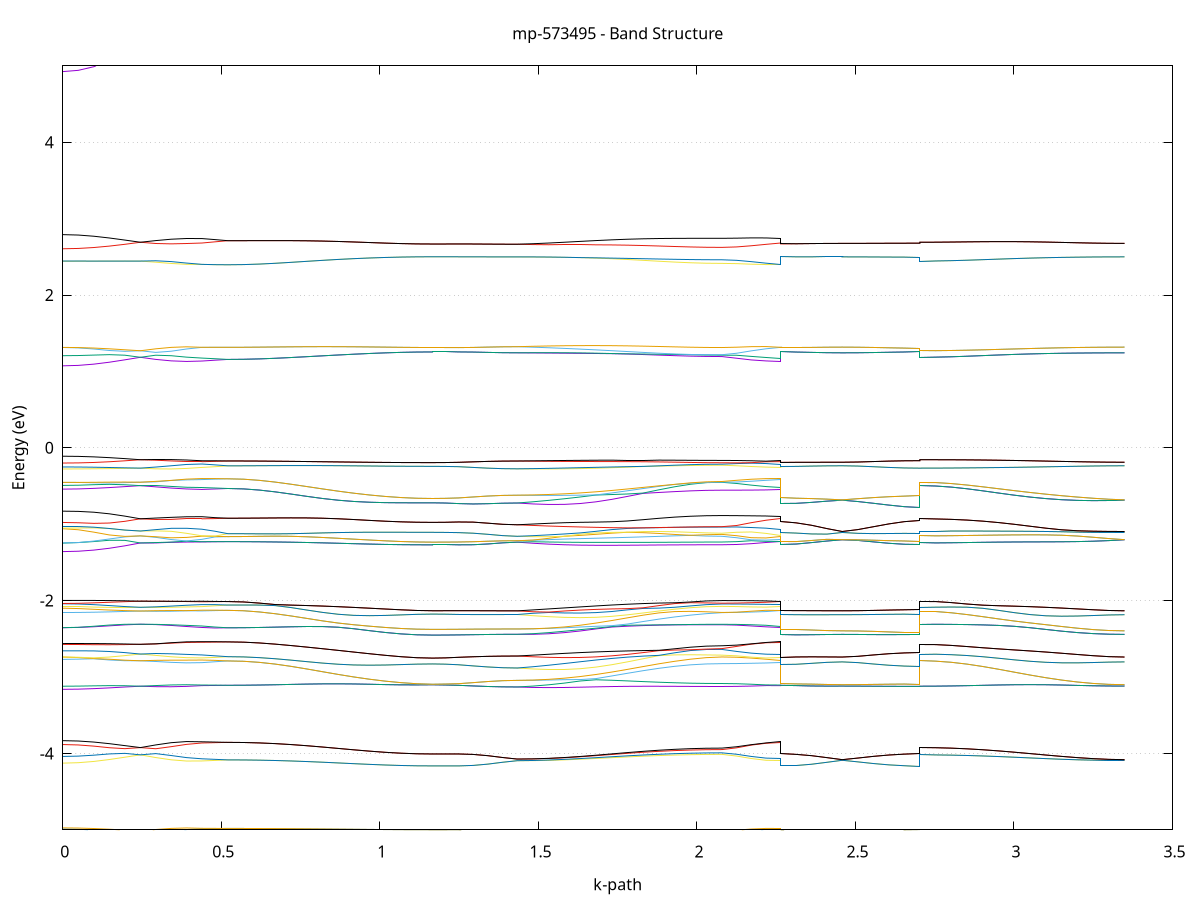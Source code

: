set title 'mp-573495 - Band Structure'
set xlabel 'k-path'
set ylabel 'Energy (eV)'
set grid y
set yrange [-5:5]
set terminal png size 800,600
set output 'mp-573495_bands_gnuplot.png'
plot '-' using 1:2 with lines notitle, '-' using 1:2 with lines notitle, '-' using 1:2 with lines notitle, '-' using 1:2 with lines notitle, '-' using 1:2 with lines notitle, '-' using 1:2 with lines notitle, '-' using 1:2 with lines notitle, '-' using 1:2 with lines notitle, '-' using 1:2 with lines notitle, '-' using 1:2 with lines notitle, '-' using 1:2 with lines notitle, '-' using 1:2 with lines notitle, '-' using 1:2 with lines notitle, '-' using 1:2 with lines notitle, '-' using 1:2 with lines notitle, '-' using 1:2 with lines notitle, '-' using 1:2 with lines notitle, '-' using 1:2 with lines notitle, '-' using 1:2 with lines notitle, '-' using 1:2 with lines notitle, '-' using 1:2 with lines notitle, '-' using 1:2 with lines notitle, '-' using 1:2 with lines notitle, '-' using 1:2 with lines notitle, '-' using 1:2 with lines notitle, '-' using 1:2 with lines notitle, '-' using 1:2 with lines notitle, '-' using 1:2 with lines notitle, '-' using 1:2 with lines notitle, '-' using 1:2 with lines notitle, '-' using 1:2 with lines notitle, '-' using 1:2 with lines notitle, '-' using 1:2 with lines notitle, '-' using 1:2 with lines notitle, '-' using 1:2 with lines notitle, '-' using 1:2 with lines notitle, '-' using 1:2 with lines notitle, '-' using 1:2 with lines notitle, '-' using 1:2 with lines notitle, '-' using 1:2 with lines notitle, '-' using 1:2 with lines notitle, '-' using 1:2 with lines notitle, '-' using 1:2 with lines notitle, '-' using 1:2 with lines notitle, '-' using 1:2 with lines notitle, '-' using 1:2 with lines notitle, '-' using 1:2 with lines notitle, '-' using 1:2 with lines notitle, '-' using 1:2 with lines notitle, '-' using 1:2 with lines notitle, '-' using 1:2 with lines notitle, '-' using 1:2 with lines notitle, '-' using 1:2 with lines notitle, '-' using 1:2 with lines notitle, '-' using 1:2 with lines notitle, '-' using 1:2 with lines notitle, '-' using 1:2 with lines notitle, '-' using 1:2 with lines notitle, '-' using 1:2 with lines notitle, '-' using 1:2 with lines notitle, '-' using 1:2 with lines notitle, '-' using 1:2 with lines notitle, '-' using 1:2 with lines notitle, '-' using 1:2 with lines notitle, '-' using 1:2 with lines notitle, '-' using 1:2 with lines notitle, '-' using 1:2 with lines notitle, '-' using 1:2 with lines notitle, '-' using 1:2 with lines notitle, '-' using 1:2 with lines notitle, '-' using 1:2 with lines notitle, '-' using 1:2 with lines notitle, '-' using 1:2 with lines notitle, '-' using 1:2 with lines notitle, '-' using 1:2 with lines notitle, '-' using 1:2 with lines notitle, '-' using 1:2 with lines notitle, '-' using 1:2 with lines notitle, '-' using 1:2 with lines notitle, '-' using 1:2 with lines notitle, '-' using 1:2 with lines notitle, '-' using 1:2 with lines notitle, '-' using 1:2 with lines notitle, '-' using 1:2 with lines notitle, '-' using 1:2 with lines notitle, '-' using 1:2 with lines notitle, '-' using 1:2 with lines notitle, '-' using 1:2 with lines notitle, '-' using 1:2 with lines notitle, '-' using 1:2 with lines notitle, '-' using 1:2 with lines notitle, '-' using 1:2 with lines notitle, '-' using 1:2 with lines notitle, '-' using 1:2 with lines notitle, '-' using 1:2 with lines notitle, '-' using 1:2 with lines notitle
0.000000 -15.356161
0.048954 -15.355561
0.097908 -15.353861
0.146862 -15.351061
0.195817 -15.347261
0.244771 -15.342661
0.244771 -15.342661
0.293309 -15.343961
0.341847 -15.345161
0.390385 -15.346361
0.438923 -15.347461
0.438923 -15.347461
0.479809 -15.345061
0.520696 -15.342461
0.520696 -15.342461
0.570349 -15.341961
0.620002 -15.340761
0.669655 -15.338761
0.719309 -15.336161
0.768962 -15.332961
0.818615 -15.329461
0.868268 -15.325761
0.917921 -15.322061
0.967574 -15.318561
1.017227 -15.315661
1.066880 -15.313361
1.116533 -15.311861
1.166186 -15.311361
1.166186 -15.311361
1.207073 -15.311361
1.247960 -15.311361
1.247960 -15.311361
1.294315 -15.311361
1.340670 -15.311361
1.387025 -15.311361
1.433380 -15.311361
1.433380 -15.311361
1.483033 -15.314561
1.532686 -15.318261
1.582339 -15.322461
1.631992 -15.326961
1.681645 -15.331661
1.731299 -15.336361
1.780952 -15.340861
1.830605 -15.344961
1.880258 -15.348661
1.929911 -15.351661
1.979564 -15.353961
2.029217 -15.355361
2.078870 -15.355761
2.078870 -15.355761
2.125225 -15.355261
2.171580 -15.353661
2.217935 -15.350961
2.264290 -15.347461
2.264290 -15.311361
2.312828 -15.311361
2.361366 -15.311361
2.409904 -15.311361
2.458442 -15.311361
2.458442 -15.311361
2.507396 -15.311361
2.556351 -15.311361
2.605305 -15.311361
2.654259 -15.311361
2.703213 -15.311361
2.703213 -15.342661
2.752866 -15.342161
2.802519 -15.340961
2.852172 -15.338961
2.901825 -15.336261
2.951478 -15.333061
3.001132 -15.329561
3.050785 -15.325861
3.100438 -15.322061
3.150091 -15.318661
3.199744 -15.315661
3.249397 -15.313361
3.299050 -15.311861
3.348703 -15.311361
e
0.000000 -15.314361
0.048954 -15.318661
0.097908 -15.324961
0.146862 -15.331261
0.195817 -15.337261
0.244771 -15.342661
0.244771 -15.342661
0.293309 -15.341161
0.341847 -15.339661
0.390385 -15.338161
0.438923 -15.336661
0.438923 -15.336661
0.479809 -15.339661
0.520696 -15.342461
0.520696 -15.342461
0.570349 -15.341961
0.620002 -15.340761
0.669655 -15.338761
0.719309 -15.336161
0.768962 -15.332961
0.818615 -15.329461
0.868268 -15.325761
0.917921 -15.322061
0.967574 -15.318561
1.017227 -15.315661
1.066880 -15.313361
1.116533 -15.311861
1.166186 -15.311361
1.166186 -15.311361
1.207073 -15.311361
1.247960 -15.311361
1.247960 -15.311361
1.294315 -15.311361
1.340670 -15.311361
1.387025 -15.311361
1.433380 -15.311361
1.433380 -15.311361
1.483033 -15.308761
1.532686 -15.306761
1.582339 -15.305461
1.631992 -15.304761
1.681645 -15.304561
1.731299 -15.304761
1.780952 -15.305261
1.830605 -15.305861
1.880258 -15.307661
1.929911 -15.310461
1.979564 -15.312561
2.029217 -15.313861
2.078870 -15.314261
2.078870 -15.314261
2.125225 -15.318461
2.171580 -15.324661
2.217935 -15.330861
2.264290 -15.336661
2.264290 -15.311361
2.312828 -15.311361
2.361366 -15.311361
2.409904 -15.311361
2.458442 -15.311361
2.458442 -15.311361
2.507396 -15.311361
2.556351 -15.311361
2.605305 -15.311361
2.654259 -15.311361
2.703213 -15.311361
2.703213 -15.342661
2.752866 -15.342161
2.802519 -15.340961
2.852172 -15.338961
2.901825 -15.336261
2.951478 -15.333061
3.001132 -15.329561
3.050785 -15.325861
3.100438 -15.322061
3.150091 -15.318661
3.199744 -15.315661
3.249397 -15.313361
3.299050 -15.311861
3.348703 -15.311361
e
0.000000 -15.308361
0.048954 -15.304161
0.097908 -15.298261
0.146862 -15.292561
0.195817 -15.287261
0.244771 -15.282661
0.244771 -15.282661
0.293309 -15.283961
0.341847 -15.285161
0.390385 -15.286561
0.438923 -15.287861
0.438923 -15.287861
0.479809 -15.285261
0.520696 -15.282861
0.520696 -15.282861
0.570349 -15.282761
0.620002 -15.282261
0.669655 -15.281461
0.719309 -15.280461
0.768962 -15.279361
0.818615 -15.278161
0.868268 -15.276961
0.917921 -15.275861
0.967574 -15.274961
1.017227 -15.274261
1.066880 -15.273761
1.116533 -15.273561
1.166186 -15.273461
1.166186 -15.273461
1.207073 -15.273461
1.247960 -15.273461
1.247960 -15.273461
1.294315 -15.273461
1.340670 -15.273461
1.387025 -15.273461
1.433380 -15.273461
1.433380 -15.273461
1.483033 -15.276361
1.532686 -15.279661
1.582339 -15.283461
1.631992 -15.287661
1.681645 -15.291961
1.731299 -15.296261
1.780952 -15.300361
1.830605 -15.304261
1.880258 -15.306661
1.929911 -15.307361
1.979564 -15.307961
2.029217 -15.308361
2.078870 -15.308461
2.078870 -15.308461
2.125225 -15.304361
2.171580 -15.298561
2.217935 -15.292961
2.264290 -15.287861
2.264290 -15.273461
2.312828 -15.273461
2.361366 -15.273461
2.409904 -15.273461
2.458442 -15.273461
2.458442 -15.273461
2.507396 -15.273461
2.556351 -15.273461
2.605305 -15.273461
2.654259 -15.273361
2.703213 -15.273361
2.703213 -15.282661
2.752866 -15.282561
2.802519 -15.282061
2.852172 -15.281261
2.901825 -15.280361
2.951478 -15.279161
3.001132 -15.278061
3.050785 -15.276861
3.100438 -15.275861
3.150091 -15.274961
3.199744 -15.274261
3.249397 -15.273761
3.299050 -15.273561
3.348703 -15.273461
e
0.000000 -15.271761
0.048954 -15.272161
0.097908 -15.273561
0.146862 -15.275761
0.195817 -15.278861
0.244771 -15.282661
0.244771 -15.282661
0.293309 -15.281561
0.341847 -15.280561
0.390385 -15.279661
0.438923 -15.278761
0.438923 -15.278761
0.479809 -15.280761
0.520696 -15.282861
0.520696 -15.282861
0.570349 -15.282761
0.620002 -15.282261
0.669655 -15.281461
0.719309 -15.280461
0.768962 -15.279361
0.818615 -15.278161
0.868268 -15.276961
0.917921 -15.275861
0.967574 -15.274961
1.017227 -15.274261
1.066880 -15.273761
1.116533 -15.273561
1.166186 -15.273461
1.166186 -15.273461
1.207073 -15.273461
1.247960 -15.273461
1.247960 -15.273461
1.294315 -15.273461
1.340670 -15.273461
1.387025 -15.273461
1.433380 -15.273461
1.433380 -15.273461
1.483033 -15.271161
1.532686 -15.269461
1.582339 -15.268361
1.631992 -15.267861
1.681645 -15.267761
1.731299 -15.268161
1.780952 -15.268661
1.830605 -15.269461
1.880258 -15.270261
1.929911 -15.271061
1.979564 -15.271661
2.029217 -15.272061
2.078870 -15.272161
2.078870 -15.272161
2.125225 -15.272561
2.171580 -15.273861
2.217935 -15.275861
2.264290 -15.278761
2.264290 -15.273461
2.312828 -15.273461
2.361366 -15.273461
2.409904 -15.273461
2.458442 -15.273461
2.458442 -15.273461
2.507396 -15.273461
2.556351 -15.273461
2.605305 -15.273461
2.654259 -15.273361
2.703213 -15.273361
2.703213 -15.282661
2.752866 -15.282561
2.802519 -15.282061
2.852172 -15.281261
2.901825 -15.280361
2.951478 -15.279161
3.001132 -15.278061
3.050785 -15.276861
3.100438 -15.275861
3.150091 -15.274961
3.199744 -15.274261
3.249397 -15.273761
3.299050 -15.273561
3.348703 -15.273461
e
0.000000 -14.494361
0.048954 -14.493961
0.097908 -14.492661
0.146862 -14.490661
0.195817 -14.487961
0.244771 -14.484861
0.244771 -14.484861
0.293309 -14.485761
0.341847 -14.486661
0.390385 -14.487661
0.438923 -14.488461
0.438923 -14.488461
0.479809 -14.486861
0.520696 -14.485161
0.520696 -14.485161
0.570349 -14.484861
0.620002 -14.484061
0.669655 -14.482661
0.719309 -14.480761
0.768962 -14.478561
0.818615 -14.476061
0.868268 -14.473561
0.917921 -14.470961
0.967574 -14.468661
1.017227 -14.466661
1.066880 -14.465061
1.116533 -14.464161
1.166186 -14.463761
1.166186 -14.463761
1.207073 -14.463761
1.247960 -14.463761
1.247960 -14.463761
1.294315 -14.463761
1.340670 -14.463661
1.387025 -14.463561
1.433380 -14.463561
1.433380 -14.463561
1.483033 -14.465161
1.532686 -14.467361
1.582339 -14.470061
1.631992 -14.473161
1.681645 -14.476461
1.731299 -14.479761
1.780952 -14.483061
1.830605 -14.486161
1.880258 -14.488861
1.929911 -14.491161
1.979564 -14.492861
2.029217 -14.493861
2.078870 -14.494261
2.078870 -14.494261
2.125225 -14.493861
2.171580 -14.492761
2.217935 -14.490961
2.264290 -14.488461
2.264290 -14.463761
2.312828 -14.463761
2.361366 -14.463661
2.409904 -14.463561
2.458442 -14.463461
2.458442 -14.463461
2.507396 -14.463561
2.556351 -14.463561
2.605305 -14.463661
2.654259 -14.463761
2.703213 -14.463761
2.703213 -14.484861
2.752866 -14.484561
2.802519 -14.483661
2.852172 -14.482261
2.901825 -14.480461
2.951478 -14.478261
3.001132 -14.475761
3.050785 -14.473161
3.100438 -14.470661
3.150091 -14.468361
3.199744 -14.466361
3.249397 -14.464761
3.299050 -14.463861
3.348703 -14.463461
e
0.000000 -14.473261
0.048954 -14.473861
0.097908 -14.475661
0.146862 -14.478361
0.195817 -14.481561
0.244771 -14.484861
0.244771 -14.484861
0.293309 -14.484061
0.341847 -14.483261
0.390385 -14.482561
0.438923 -14.481661
0.438923 -14.481661
0.479809 -14.483461
0.520696 -14.485161
0.520696 -14.485161
0.570349 -14.484861
0.620002 -14.484061
0.669655 -14.482661
0.719309 -14.480761
0.768962 -14.478561
0.818615 -14.476061
0.868268 -14.473561
0.917921 -14.470961
0.967574 -14.468661
1.017227 -14.466661
1.066880 -14.465061
1.116533 -14.464161
1.166186 -14.463761
1.166186 -14.463761
1.207073 -14.463761
1.247960 -14.463761
1.247960 -14.463761
1.294315 -14.463761
1.340670 -14.463661
1.387025 -14.463561
1.433380 -14.463561
1.433380 -14.463561
1.483033 -14.462561
1.532686 -14.462061
1.582339 -14.462261
1.631992 -14.462961
1.681645 -14.463961
1.731299 -14.465361
1.780952 -14.466861
1.830605 -14.468361
1.880258 -14.469861
1.929911 -14.471061
1.979564 -14.471961
2.029217 -14.472561
2.078870 -14.472761
2.078870 -14.472761
2.125225 -14.473561
2.171580 -14.475561
2.217935 -14.478461
2.264290 -14.481661
2.264290 -14.463761
2.312828 -14.463761
2.361366 -14.463661
2.409904 -14.463561
2.458442 -14.463461
2.458442 -14.463461
2.507396 -14.463561
2.556351 -14.463561
2.605305 -14.463661
2.654259 -14.463761
2.703213 -14.463761
2.703213 -14.484861
2.752866 -14.484561
2.802519 -14.483661
2.852172 -14.482261
2.901825 -14.480461
2.951478 -14.478261
3.001132 -14.475761
3.050785 -14.473161
3.100438 -14.470661
3.150091 -14.468361
3.199744 -14.466361
3.249397 -14.464761
3.299050 -14.463861
3.348703 -14.463461
e
0.000000 -14.425661
0.048954 -14.425161
0.097908 -14.423761
0.146862 -14.421761
0.195817 -14.419461
0.244771 -14.417061
0.244771 -14.417061
0.293309 -14.417661
0.341847 -14.418161
0.390385 -14.418661
0.438923 -14.419261
0.438923 -14.419261
0.479809 -14.417961
0.520696 -14.416761
0.520696 -14.416761
0.570349 -14.416661
0.620002 -14.416361
0.669655 -14.415961
0.719309 -14.415461
0.768962 -14.414861
0.818615 -14.414161
0.868268 -14.413561
0.917921 -14.413061
0.967574 -14.412561
1.017227 -14.412161
1.066880 -14.411861
1.116533 -14.411661
1.166186 -14.411661
1.166186 -14.411661
1.207073 -14.411661
1.247960 -14.411661
1.247960 -14.411661
1.294315 -14.411661
1.340670 -14.411761
1.387025 -14.411861
1.433380 -14.411861
1.433380 -14.411861
1.483033 -14.412861
1.532686 -14.414061
1.582339 -14.415261
1.631992 -14.416661
1.681645 -14.418161
1.731299 -14.419661
1.780952 -14.421161
1.830605 -14.422461
1.880258 -14.423761
1.929911 -14.424761
1.979564 -14.425561
2.029217 -14.426061
2.078870 -14.426261
2.078870 -14.426261
2.125225 -14.425661
2.171580 -14.423961
2.217935 -14.421761
2.264290 -14.419261
2.264290 -14.411661
2.312828 -14.411661
2.361366 -14.411761
2.409904 -14.411861
2.458442 -14.411961
2.458442 -14.411961
2.507396 -14.411861
2.556351 -14.411861
2.605305 -14.411761
2.654259 -14.411661
2.703213 -14.411661
2.703213 -14.417061
2.752866 -14.417061
2.802519 -14.416761
2.852172 -14.416361
2.901825 -14.415761
2.951478 -14.415161
3.001132 -14.414561
3.050785 -14.413961
3.100438 -14.413361
3.150091 -14.412861
3.199744 -14.412461
3.249397 -14.412161
3.299050 -14.411961
3.348703 -14.411961
e
0.000000 -14.410561
0.048954 -14.410761
0.097908 -14.411661
0.146862 -14.413061
0.195817 -14.414961
0.244771 -14.417061
0.244771 -14.417061
0.293309 -14.416461
0.341847 -14.415761
0.390385 -14.415061
0.438923 -14.414461
0.438923 -14.414461
0.479809 -14.415561
0.520696 -14.416761
0.520696 -14.416761
0.570349 -14.416661
0.620002 -14.416361
0.669655 -14.415961
0.719309 -14.415461
0.768962 -14.414861
0.818615 -14.414161
0.868268 -14.413561
0.917921 -14.413061
0.967574 -14.412561
1.017227 -14.412161
1.066880 -14.411861
1.116533 -14.411661
1.166186 -14.411661
1.166186 -14.411661
1.207073 -14.411661
1.247960 -14.411661
1.247960 -14.411661
1.294315 -14.411661
1.340670 -14.411761
1.387025 -14.411861
1.433380 -14.411861
1.433380 -14.411861
1.483033 -14.411061
1.532686 -14.410361
1.582339 -14.409861
1.631992 -14.409561
1.681645 -14.409461
1.731299 -14.409461
1.780952 -14.409561
1.830605 -14.409761
1.880258 -14.409961
1.929911 -14.410161
1.979564 -14.410361
2.029217 -14.410561
2.078870 -14.410561
2.078870 -14.410561
2.125225 -14.410861
2.171580 -14.411561
2.217935 -14.412761
2.264290 -14.414461
2.264290 -14.411661
2.312828 -14.411661
2.361366 -14.411761
2.409904 -14.411861
2.458442 -14.411961
2.458442 -14.411961
2.507396 -14.411861
2.556351 -14.411861
2.605305 -14.411761
2.654259 -14.411661
2.703213 -14.411661
2.703213 -14.417061
2.752866 -14.417061
2.802519 -14.416761
2.852172 -14.416361
2.901825 -14.415761
2.951478 -14.415161
3.001132 -14.414561
3.050785 -14.413961
3.100438 -14.413361
3.150091 -14.412861
3.199744 -14.412461
3.249397 -14.412161
3.299050 -14.411961
3.348703 -14.411961
e
0.000000 -12.314261
0.048954 -12.313061
0.097908 -12.309361
0.146862 -12.303761
0.195817 -12.296461
0.244771 -12.288461
0.244771 -12.288461
0.293309 -12.294061
0.341847 -12.297161
0.390385 -12.297261
0.438923 -12.294361
0.438923 -12.294361
0.479809 -12.289761
0.520696 -12.284961
0.520696 -12.284961
0.570349 -12.284461
0.620002 -12.282961
0.669655 -12.280461
0.719309 -12.277161
0.768962 -12.273161
0.818615 -12.268761
0.868268 -12.264261
0.917921 -12.259761
0.967574 -12.255661
1.017227 -12.252161
1.066880 -12.249461
1.116533 -12.247761
1.166186 -12.247161
1.166186 -12.247161
1.207073 -12.247261
1.247960 -12.247461
1.247960 -12.247461
1.294315 -12.247261
1.340670 -12.246061
1.387025 -12.244461
1.433380 -12.243761
1.433380 -12.243761
1.483033 -12.246061
1.532686 -12.249261
1.582339 -12.253261
1.631992 -12.257961
1.681645 -12.263061
1.731299 -12.268261
1.780952 -12.273461
1.830605 -12.278361
1.880258 -12.282761
1.929911 -12.286361
1.979564 -12.289061
2.029217 -12.290761
2.078870 -12.291261
2.078870 -12.291261
2.125225 -12.292461
2.171580 -12.294561
2.217935 -12.295461
2.264290 -12.294361
2.264290 -12.247461
2.312828 -12.246561
2.361366 -12.243961
2.409904 -12.240461
2.458442 -12.238261
2.458442 -12.238261
2.507396 -12.240361
2.556351 -12.243861
2.605305 -12.247061
2.654259 -12.249061
2.703213 -12.249761
2.703213 -12.288461
2.752866 -12.287861
2.802519 -12.286061
2.852172 -12.283061
2.901825 -12.279261
2.951478 -12.274561
3.001132 -12.269261
3.050785 -12.263561
3.100438 -12.257861
3.150091 -12.252261
3.199744 -12.247061
3.249397 -12.242661
3.299050 -12.239461
3.348703 -12.238261
e
0.000000 -12.261361
0.048954 -12.262761
0.097908 -12.266661
0.146862 -12.272761
0.195817 -12.280261
0.244771 -12.288461
0.244771 -12.288461
0.293309 -12.281361
0.341847 -12.274861
0.390385 -12.273061
0.438923 -12.275661
0.438923 -12.275661
0.479809 -12.280261
0.520696 -12.284961
0.520696 -12.284961
0.570349 -12.284461
0.620002 -12.282961
0.669655 -12.280461
0.719309 -12.277161
0.768962 -12.273161
0.818615 -12.268761
0.868268 -12.264261
0.917921 -12.259761
0.967574 -12.255661
1.017227 -12.252161
1.066880 -12.249461
1.116533 -12.247761
1.166186 -12.247161
1.166186 -12.247161
1.207073 -12.247261
1.247960 -12.247461
1.247960 -12.247461
1.294315 -12.247261
1.340670 -12.246061
1.387025 -12.244461
1.433380 -12.243761
1.433380 -12.243761
1.483033 -12.242361
1.532686 -12.242061
1.582339 -12.242761
1.631992 -12.244261
1.681645 -12.246461
1.731299 -12.249161
1.780952 -12.252261
1.830605 -12.255361
1.880258 -12.258261
1.929911 -12.260861
1.979564 -12.262761
2.029217 -12.264061
2.078870 -12.264461
2.078870 -12.264461
2.125225 -12.263861
2.171580 -12.267861
2.217935 -12.272161
2.264290 -12.275661
2.264290 -12.247461
2.312828 -12.246561
2.361366 -12.243961
2.409904 -12.240461
2.458442 -12.238261
2.458442 -12.238261
2.507396 -12.240361
2.556351 -12.243861
2.605305 -12.247061
2.654259 -12.249061
2.703213 -12.249761
2.703213 -12.288461
2.752866 -12.287861
2.802519 -12.286061
2.852172 -12.283161
2.901825 -12.279261
2.951478 -12.274561
3.001132 -12.269261
3.050785 -12.263561
3.100438 -12.257861
3.150091 -12.252261
3.199744 -12.247061
3.249397 -12.242661
3.299050 -12.239461
3.348703 -12.238261
e
0.000000 -12.248361
0.048954 -12.248161
0.097908 -12.247461
0.146862 -12.246461
0.195817 -12.245261
0.244771 -12.244061
0.244771 -12.244061
0.293309 -12.249361
0.341847 -12.254061
0.390385 -12.254061
0.438923 -12.249361
0.438923 -12.249361
0.479809 -12.248461
0.520696 -12.247461
0.520696 -12.247461
0.570349 -12.247061
0.620002 -12.245961
0.669655 -12.244061
0.719309 -12.241561
0.768962 -12.238661
0.818615 -12.235461
0.868268 -12.232261
0.917921 -12.229061
0.967574 -12.226161
1.017227 -12.223761
1.066880 -12.221961
1.116533 -12.220861
1.166186 -12.220461
1.166186 -12.220461
1.207073 -12.220461
1.247960 -12.220161
1.247960 -12.220161
1.294315 -12.220361
1.340670 -12.221661
1.387025 -12.223361
1.433380 -12.224161
1.433380 -12.224161
1.483033 -12.225361
1.532686 -12.227461
1.582339 -12.230461
1.631992 -12.234061
1.681645 -12.238061
1.731299 -12.242461
1.780952 -12.246761
1.830605 -12.250861
1.880258 -12.254561
1.929911 -12.257661
1.979564 -12.260061
2.029217 -12.261461
2.078870 -12.261961
2.078870 -12.261961
2.125225 -12.262161
2.171580 -12.256761
2.217935 -12.250661
2.264290 -12.249361
2.264290 -12.220161
2.312828 -12.221161
2.361366 -12.223761
2.409904 -12.227361
2.458442 -12.229661
2.458442 -12.229661
2.507396 -12.227561
2.556351 -12.223861
2.605305 -12.220661
2.654259 -12.218561
2.703213 -12.217761
2.703213 -12.244061
2.752866 -12.243761
2.802519 -12.242761
2.852172 -12.241361
2.901825 -12.239461
2.951478 -12.237361
3.001132 -12.235161
3.050785 -12.232961
3.100438 -12.231161
3.150091 -12.229861
3.199744 -12.229061
3.249397 -12.228961
3.299050 -12.229361
3.348703 -12.229661
e
0.000000 -12.239961
0.048954 -12.240161
0.097908 -12.240761
0.146862 -12.241661
0.195817 -12.242761
0.244771 -12.244061
0.244771 -12.244061
0.293309 -12.240061
0.341847 -12.238661
0.390385 -12.240461
0.438923 -12.245461
0.438923 -12.245461
0.479809 -12.246461
0.520696 -12.247461
0.520696 -12.247461
0.570349 -12.247061
0.620002 -12.245961
0.669655 -12.244061
0.719309 -12.241561
0.768962 -12.238661
0.818615 -12.235461
0.868268 -12.232261
0.917921 -12.229061
0.967574 -12.226161
1.017227 -12.223761
1.066880 -12.221961
1.116533 -12.220861
1.166186 -12.220461
1.166186 -12.220461
1.207073 -12.220461
1.247960 -12.220161
1.247960 -12.220161
1.294315 -12.220361
1.340670 -12.221661
1.387025 -12.223361
1.433380 -12.224161
1.433380 -12.224161
1.483033 -12.223761
1.532686 -12.224361
1.582339 -12.225761
1.631992 -12.227861
1.681645 -12.230561
1.731299 -12.233461
1.780952 -12.236561
1.830605 -12.239561
1.880258 -12.242261
1.929911 -12.244561
1.979564 -12.246361
2.029217 -12.247361
2.078870 -12.247761
2.078870 -12.247761
2.125225 -12.246961
2.171580 -12.246061
2.217935 -12.246661
2.264290 -12.245461
2.264290 -12.220161
2.312828 -12.221161
2.361366 -12.223761
2.409904 -12.227361
2.458442 -12.229661
2.458442 -12.229661
2.507396 -12.227561
2.556351 -12.223861
2.605305 -12.220661
2.654259 -12.218561
2.703213 -12.217761
2.703213 -12.244061
2.752866 -12.243761
2.802519 -12.242761
2.852172 -12.241361
2.901825 -12.239461
2.951478 -12.237361
3.001132 -12.235161
3.050785 -12.232961
3.100438 -12.231161
3.150091 -12.229861
3.199744 -12.229061
3.249397 -12.228961
3.299050 -12.229361
3.348703 -12.229661
e
0.000000 -11.133161
0.048954 -11.132661
0.097908 -11.131261
0.146862 -11.129061
0.195817 -11.126561
0.244771 -11.124361
0.244771 -11.124361
0.293309 -11.128461
0.341847 -11.131561
0.390385 -11.132561
0.438923 -11.130861
0.438923 -11.130861
0.479809 -11.130561
0.520696 -11.130261
0.520696 -11.130261
0.570349 -11.130161
0.620002 -11.129861
0.669655 -11.129361
0.719309 -11.128761
0.768962 -11.128061
0.818615 -11.127261
0.868268 -11.126461
0.917921 -11.125761
0.967574 -11.125061
1.017227 -11.124461
1.066880 -11.123961
1.116533 -11.123661
1.166186 -11.123561
1.166186 -11.123561
1.207073 -11.123661
1.247960 -11.123661
1.247960 -11.123661
1.294315 -11.123061
1.340670 -11.121261
1.387025 -11.119161
1.433380 -11.118161
1.433380 -11.118161
1.483033 -11.118861
1.532686 -11.119661
1.582339 -11.120561
1.631992 -11.121461
1.681645 -11.122361
1.731299 -11.123361
1.780952 -11.124261
1.830605 -11.125161
1.880258 -11.125961
1.929911 -11.126561
1.979564 -11.127061
2.029217 -11.127361
2.078870 -11.127461
2.078870 -11.127461
2.125225 -11.128361
2.171580 -11.130061
2.217935 -11.130861
2.264290 -11.130861
2.264290 -11.123661
2.312828 -11.122961
2.361366 -11.120661
2.409904 -11.117961
2.458442 -11.116661
2.458442 -11.116661
2.507396 -11.117661
2.556351 -11.119961
2.605305 -11.122361
2.654259 -11.124061
2.703213 -11.124661
2.703213 -11.124361
2.752866 -11.124261
2.802519 -11.123961
2.852172 -11.123461
2.901825 -11.122761
2.951478 -11.121961
3.001132 -11.121061
3.050785 -11.120161
3.100438 -11.119261
3.150091 -11.118361
3.199744 -11.117661
3.249397 -11.117061
3.299050 -11.116761
3.348703 -11.116661
e
0.000000 -11.128861
0.048954 -11.128061
0.097908 -11.126261
0.146862 -11.124161
0.195817 -11.123361
0.244771 -11.124361
0.244771 -11.124361
0.293309 -11.121861
0.341847 -11.122961
0.390385 -11.126561
0.438923 -11.129761
0.438923 -11.129761
0.479809 -11.129961
0.520696 -11.130261
0.520696 -11.130261
0.570349 -11.130161
0.620002 -11.129861
0.669655 -11.129361
0.719309 -11.128761
0.768962 -11.128061
0.818615 -11.127261
0.868268 -11.126461
0.917921 -11.125761
0.967574 -11.125061
1.017227 -11.124461
1.066880 -11.123961
1.116533 -11.123661
1.166186 -11.123561
1.166186 -11.123561
1.207073 -11.123661
1.247960 -11.123661
1.247960 -11.123661
1.294315 -11.123061
1.340670 -11.121261
1.387025 -11.119161
1.433380 -11.118161
1.433380 -11.118161
1.483033 -11.117561
1.532686 -11.117061
1.582339 -11.116661
1.631992 -11.116361
1.681645 -11.116261
1.731299 -11.116261
1.780952 -11.116261
1.830605 -11.116361
1.880258 -11.116461
1.929911 -11.116661
1.979564 -11.116761
2.029217 -11.116861
2.078870 -11.116861
2.078870 -11.116861
2.125225 -11.118861
2.171580 -11.123261
2.217935 -11.127661
2.264290 -11.129761
2.264290 -11.123661
2.312828 -11.122961
2.361366 -11.120661
2.409904 -11.117961
2.458442 -11.116661
2.458442 -11.116661
2.507396 -11.117661
2.556351 -11.119961
2.605305 -11.122361
2.654259 -11.124061
2.703213 -11.124661
2.703213 -11.124361
2.752866 -11.124261
2.802519 -11.123961
2.852172 -11.123461
2.901825 -11.122761
2.951478 -11.121961
3.001132 -11.121061
3.050785 -11.120161
3.100438 -11.119261
3.150091 -11.118361
3.199744 -11.117661
3.249397 -11.117061
3.299050 -11.116761
3.348703 -11.116661
e
0.000000 -11.100961
0.048954 -11.101161
0.097908 -11.101461
0.146862 -11.101161
0.195817 -11.099161
0.244771 -11.095061
0.244771 -11.095061
0.293309 -11.098261
0.341847 -11.097861
0.390385 -11.095161
0.438923 -11.092961
0.438923 -11.092961
0.479809 -11.091161
0.520696 -11.089161
0.520696 -11.089161
0.570349 -11.089161
0.620002 -11.089261
0.669655 -11.089261
0.719309 -11.089361
0.768962 -11.089461
0.818615 -11.089561
0.868268 -11.089761
0.917921 -11.089961
0.967574 -11.090161
1.017227 -11.090361
1.066880 -11.090561
1.116533 -11.090661
1.166186 -11.090661
1.166186 -11.090661
1.207073 -11.090661
1.247960 -11.090561
1.247960 -11.090561
1.294315 -11.091161
1.340670 -11.092961
1.387025 -11.095061
1.433380 -11.095961
1.433380 -11.095961
1.483033 -11.096661
1.532686 -11.097361
1.582339 -11.098061
1.631992 -11.098661
1.681645 -11.099361
1.731299 -11.099961
1.780952 -11.100461
1.830605 -11.100961
1.880258 -11.101461
1.929911 -11.101861
1.979564 -11.102061
2.029217 -11.102261
2.078870 -11.102361
2.078870 -11.102361
2.125225 -11.100961
2.171580 -11.097861
2.217935 -11.094861
2.264290 -11.092961
2.264290 -11.090561
2.312828 -11.091361
2.361366 -11.093461
2.409904 -11.096061
2.458442 -11.097461
2.458442 -11.097461
2.507396 -11.096461
2.556351 -11.094161
2.605305 -11.091861
2.654259 -11.090261
2.703213 -11.089661
2.703213 -11.095061
2.752866 -11.095161
2.802519 -11.095161
2.852172 -11.095261
2.901825 -11.095361
2.951478 -11.095561
3.001132 -11.095761
3.050785 -11.095961
3.100438 -11.096261
3.150091 -11.096661
3.199744 -11.096961
3.249397 -11.097161
3.299050 -11.097361
3.348703 -11.097461
e
0.000000 -11.076961
0.048954 -11.077861
0.097908 -11.080661
0.146862 -11.084861
0.195817 -11.089961
0.244771 -11.095061
0.244771 -11.095061
0.293309 -11.090461
0.341847 -11.086661
0.390385 -11.084761
0.438923 -11.085361
0.438923 -11.085361
0.479809 -11.087261
0.520696 -11.089161
0.520696 -11.089161
0.570349 -11.089161
0.620002 -11.089261
0.669655 -11.089261
0.719309 -11.089361
0.768962 -11.089461
0.818615 -11.089561
0.868268 -11.089761
0.917921 -11.089961
0.967574 -11.090161
1.017227 -11.090361
1.066880 -11.090561
1.116533 -11.090661
1.166186 -11.090661
1.166186 -11.090661
1.207073 -11.090661
1.247960 -11.090561
1.247960 -11.090561
1.294315 -11.091161
1.340670 -11.092961
1.387025 -11.095061
1.433380 -11.095961
1.433380 -11.095961
1.483033 -11.095261
1.532686 -11.094661
1.582339 -11.094061
1.631992 -11.093461
1.681645 -11.093061
1.731299 -11.092661
1.780952 -11.092361
1.830605 -11.092061
1.880258 -11.091961
1.929911 -11.091761
1.979564 -11.091761
2.029217 -11.091661
2.078870 -11.091661
2.078870 -11.091661
2.125225 -11.090261
2.171580 -11.087461
2.217935 -11.085561
2.264290 -11.085361
2.264290 -11.090561
2.312828 -11.091361
2.361366 -11.093461
2.409904 -11.096061
2.458442 -11.097461
2.458442 -11.097461
2.507396 -11.096461
2.556351 -11.094161
2.605305 -11.091861
2.654259 -11.090261
2.703213 -11.089661
2.703213 -11.095061
2.752866 -11.095161
2.802519 -11.095161
2.852172 -11.095261
2.901825 -11.095361
2.951478 -11.095561
3.001132 -11.095761
3.050785 -11.095961
3.100438 -11.096261
3.150091 -11.096661
3.199744 -11.096961
3.249397 -11.097161
3.299050 -11.097361
3.348703 -11.097461
e
0.000000 -5.138961
0.048954 -5.135761
0.097908 -5.126361
0.146862 -5.111261
0.195817 -5.091761
0.244771 -5.069361
0.244771 -5.069361
0.293309 -5.090561
0.341847 -5.105561
0.390385 -5.112361
0.438923 -5.110261
0.438923 -5.110261
0.479809 -5.103561
0.520696 -5.096561
0.520696 -5.096561
0.570349 -5.096261
0.620002 -5.095561
0.669655 -5.094361
0.719309 -5.092761
0.768962 -5.090961
0.818615 -5.088861
0.868268 -5.086661
0.917921 -5.084561
0.967574 -5.082461
1.017227 -5.080761
1.066880 -5.079361
1.116533 -5.078461
1.166186 -5.078161
1.166186 -5.078161
1.207073 -5.078161
1.247960 -5.078261
1.247960 -5.078261
1.294315 -5.075661
1.340670 -5.068361
1.387025 -5.057861
1.433380 -5.050061
1.433380 -5.050061
1.483033 -5.051461
1.532686 -5.053361
1.582339 -5.055561
1.631992 -5.058061
1.681645 -5.060661
1.731299 -5.063161
1.780952 -5.065561
1.830605 -5.067761
1.880258 -5.069561
1.929911 -5.071161
1.979564 -5.072261
2.029217 -5.072961
2.078870 -5.073161
2.078870 -5.073161
2.125225 -5.085761
2.171580 -5.100561
2.217935 -5.109161
2.264290 -5.110261
2.264290 -5.078261
2.312828 -5.075661
2.361366 -5.067761
2.409904 -5.055461
2.458442 -5.041761
2.458442 -5.041761
2.507396 -5.052861
2.556351 -5.063561
2.605305 -5.071861
2.654259 -5.077161
2.703213 -5.078961
2.703213 -5.069361
2.752866 -5.069161
2.802519 -5.068561
2.852172 -5.067461
2.901825 -5.066061
2.951478 -5.064361
3.001132 -5.062261
3.050785 -5.059861
3.100438 -5.057161
3.150091 -5.054161
3.199744 -5.050961
3.249397 -5.047661
3.299050 -5.044261
3.348703 -5.041761
e
0.000000 -5.050861
0.048954 -5.049261
0.097908 -5.044561
0.146862 -5.037461
0.195817 -5.046161
0.244771 -5.069361
0.244771 -5.069361
0.293309 -5.047061
0.341847 -5.057761
0.390385 -5.072961
0.438923 -5.082461
0.438923 -5.082461
0.479809 -5.089461
0.520696 -5.096561
0.520696 -5.096561
0.570349 -5.096261
0.620002 -5.095561
0.669655 -5.094361
0.719309 -5.092761
0.768962 -5.090961
0.818615 -5.088861
0.868268 -5.086661
0.917921 -5.084561
0.967574 -5.082461
1.017227 -5.080761
1.066880 -5.079361
1.116533 -5.078461
1.166186 -5.078161
1.166186 -5.078161
1.207073 -5.078161
1.247960 -5.078261
1.247960 -5.078261
1.294315 -5.075661
1.340670 -5.068361
1.387025 -5.057861
1.433380 -5.050061
1.433380 -5.050061
1.483033 -5.049161
1.532686 -5.048761
1.582339 -5.048661
1.631992 -5.048761
1.681645 -5.049061
1.731299 -5.049361
1.780952 -5.049661
1.830605 -5.049961
1.880258 -5.050261
1.929911 -5.050561
1.979564 -5.050761
2.029217 -5.050961
2.078870 -5.050961
2.078870 -5.050961
2.125225 -5.045161
2.171580 -5.062561
2.217935 -5.075461
2.264290 -5.082461
2.264290 -5.078261
2.312828 -5.075661
2.361366 -5.067761
2.409904 -5.055461
2.458442 -5.041761
2.458442 -5.041761
2.507396 -5.052861
2.556351 -5.063561
2.605305 -5.071861
2.654259 -5.077161
2.703213 -5.078961
2.703213 -5.069361
2.752866 -5.069161
2.802519 -5.068561
2.852172 -5.067461
2.901825 -5.066061
2.951478 -5.064361
3.001132 -5.062261
3.050785 -5.059861
3.100438 -5.057161
3.150091 -5.054161
3.199744 -5.050961
3.249397 -5.047661
3.299050 -5.044261
3.348703 -5.041761
e
0.000000 -4.988061
0.048954 -4.992361
0.097908 -5.004561
0.146862 -5.022661
0.195817 -5.026361
0.244771 -5.015361
0.244771 -5.015361
0.293309 -5.033761
0.341847 -5.017661
0.390385 -4.997261
0.438923 -4.984061
0.438923 -4.984061
0.479809 -4.983461
0.520696 -4.982661
0.520696 -4.982661
0.570349 -4.982861
0.620002 -4.983561
0.669655 -4.984561
0.719309 -4.985861
0.768962 -4.987561
0.818615 -4.989461
0.868268 -4.991461
0.917921 -4.993461
0.967574 -4.995461
1.017227 -4.997061
1.066880 -4.998461
1.116533 -4.999261
1.166186 -4.999561
1.166186 -4.999561
1.207073 -4.999461
1.247960 -4.999361
1.247960 -4.999361
1.294315 -5.002761
1.340670 -5.011661
1.387025 -5.023761
1.433380 -5.032161
1.433380 -5.032161
1.483033 -5.032661
1.532686 -5.032761
1.582339 -5.032561
1.631992 -5.032061
1.681645 -5.031461
1.731299 -5.030861
1.780952 -5.030161
1.830605 -5.029661
1.880258 -5.029261
1.929911 -5.028961
1.979564 -5.028661
2.029217 -5.028561
2.078870 -5.028461
2.078870 -5.028461
2.125225 -5.035561
2.171580 -5.013061
2.217935 -4.993761
2.264290 -4.984061
2.264290 -4.999361
2.312828 -5.002261
2.361366 -5.011361
2.409904 -5.024861
2.458442 -5.039161
2.458442 -5.039161
2.507396 -5.027661
2.556351 -5.015761
2.605305 -5.006061
2.654259 -4.999661
2.703213 -4.997361
2.703213 -5.015361
2.752866 -5.015561
2.802519 -5.015961
2.852172 -5.016561
2.901825 -5.017561
2.951478 -5.018861
3.001132 -5.020461
3.050785 -5.022461
3.100438 -5.024761
3.150091 -5.027361
3.199744 -5.030361
3.249397 -5.033461
3.299050 -5.036761
3.348703 -5.039161
e
0.000000 -4.975361
0.048954 -4.977461
0.097908 -4.983461
0.146862 -4.992661
0.195817 -5.003661
0.244771 -5.015361
0.244771 -5.015361
0.293309 -4.996261
0.341847 -4.982061
0.390385 -4.976361
0.438923 -4.981061
0.438923 -4.981061
0.479809 -4.981961
0.520696 -4.982661
0.520696 -4.982661
0.570349 -4.982861
0.620002 -4.983561
0.669655 -4.984561
0.719309 -4.985861
0.768962 -4.987561
0.818615 -4.989461
0.868268 -4.991461
0.917921 -4.993461
0.967574 -4.995461
1.017227 -4.997061
1.066880 -4.998461
1.116533 -4.999261
1.166186 -4.999561
1.166186 -4.999561
1.207073 -4.999461
1.247960 -4.999361
1.247960 -4.999361
1.294315 -5.002761
1.340670 -5.011661
1.387025 -5.023761
1.433380 -5.032161
1.433380 -5.032161
1.483033 -5.031261
1.532686 -5.030061
1.582339 -5.028661
1.631992 -5.027261
1.681645 -5.025961
1.731299 -5.024761
1.780952 -5.023861
1.830605 -5.023061
1.880258 -5.022361
1.929911 -5.021961
1.979564 -5.021661
2.029217 -5.021461
2.078870 -5.021461
2.078870 -5.021461
2.125225 -5.005361
2.171580 -4.990161
2.217935 -4.982261
2.264290 -4.981061
2.264290 -4.999361
2.312828 -5.002261
2.361366 -5.011361
2.409904 -5.024861
2.458442 -5.039161
2.458442 -5.039161
2.507396 -5.027661
2.556351 -5.015761
2.605305 -5.006061
2.654259 -4.999661
2.703213 -4.997361
2.703213 -5.015361
2.752866 -5.015561
2.802519 -5.015961
2.852172 -5.016561
2.901825 -5.017561
2.951478 -5.018861
3.001132 -5.020461
3.050785 -5.022461
3.100438 -5.024761
3.150091 -5.027361
3.199744 -5.030361
3.249397 -5.033461
3.299050 -5.036761
3.348703 -5.039161
e
0.000000 -4.127661
0.048954 -4.121861
0.097908 -4.105461
0.146862 -4.080361
0.195817 -4.049961
0.244771 -4.019061
0.244771 -4.019061
0.293309 -4.054561
0.341847 -4.084061
0.390385 -4.100061
0.438923 -4.098861
0.438923 -4.098861
0.479809 -4.092161
0.520696 -4.085061
0.520696 -4.085061
0.570349 -4.085961
0.620002 -4.088661
0.669655 -4.093061
0.719309 -4.099161
0.768962 -4.106761
0.818615 -4.115461
0.868268 -4.124961
0.917921 -4.134661
0.967574 -4.143861
1.017227 -4.152061
1.066880 -4.158461
1.116533 -4.162561
1.166186 -4.163861
1.166186 -4.163861
1.207073 -4.163961
1.247960 -4.164061
1.247960 -4.164061
1.294315 -4.157561
1.340670 -4.140561
1.387025 -4.116261
1.433380 -4.095761
1.433380 -4.095761
1.483033 -4.095161
1.532686 -4.091361
1.582339 -4.084861
1.631992 -4.076261
1.681645 -4.066461
1.731299 -4.056161
1.780952 -4.046061
1.830605 -4.036661
1.880258 -4.028461
1.929911 -4.021761
1.979564 -4.016861
2.029217 -4.013861
2.078870 -4.012861
2.078870 -4.012861
2.125225 -4.034961
2.171580 -4.067161
2.217935 -4.090261
2.264290 -4.098861
2.264290 -4.164061
2.312828 -4.158861
2.361366 -4.142161
2.409904 -4.116761
2.458442 -4.090261
2.458442 -4.090261
2.507396 -4.110961
2.556351 -4.132761
2.605305 -4.150261
2.654259 -4.161561
2.703213 -4.165461
2.703213 -4.019061
2.752866 -4.020061
2.802519 -4.022861
2.852172 -4.027461
2.901825 -4.033761
2.951478 -4.041361
3.001132 -4.050161
3.050785 -4.059361
3.100438 -4.068561
3.150091 -4.076961
3.199744 -4.083861
3.249397 -4.088361
3.299050 -4.090261
3.348703 -4.090261
e
0.000000 -4.040161
0.048954 -4.035761
0.097908 -4.023461
0.146862 -4.007061
0.195817 -3.999761
0.244771 -4.019061
0.244771 -4.019061
0.293309 -4.002861
0.341847 -4.027861
0.390385 -4.055261
0.438923 -4.070861
0.438923 -4.070861
0.479809 -4.077861
0.520696 -4.085061
0.520696 -4.085061
0.570349 -4.085961
0.620002 -4.088661
0.669655 -4.093061
0.719309 -4.099161
0.768962 -4.106761
0.818615 -4.115461
0.868268 -4.124961
0.917921 -4.134661
0.967574 -4.143861
1.017227 -4.152061
1.066880 -4.158461
1.116533 -4.162561
1.166186 -4.163861
1.166186 -4.163861
1.207073 -4.163961
1.247960 -4.164061
1.247960 -4.164061
1.294315 -4.157561
1.340670 -4.140561
1.387025 -4.116261
1.433380 -4.095761
1.433380 -4.095761
1.483033 -4.092861
1.532686 -4.086861
1.582339 -4.078261
1.631992 -4.067761
1.681645 -4.056061
1.731299 -4.043961
1.780952 -4.032061
1.830605 -4.021061
1.880258 -4.011461
1.929911 -4.003561
1.979564 -3.997761
2.029217 -3.994161
2.078870 -3.992961
2.078870 -3.992961
2.125225 -4.011361
2.171580 -4.040061
2.217935 -4.061861
2.264290 -4.070861
2.264290 -4.164061
2.312828 -4.158861
2.361366 -4.142161
2.409904 -4.116761
2.458442 -4.090261
2.458442 -4.090261
2.507396 -4.110961
2.556351 -4.132761
2.605305 -4.150261
2.654259 -4.161561
2.703213 -4.165461
2.703213 -4.019061
2.752866 -4.020061
2.802519 -4.022861
2.852172 -4.027461
2.901825 -4.033761
2.951478 -4.041361
3.001132 -4.050161
3.050785 -4.059361
3.100438 -4.068561
3.150091 -4.076961
3.199744 -4.083861
3.249397 -4.088361
3.299050 -4.090261
3.348703 -4.090261
e
0.000000 -3.884161
0.048954 -3.889661
0.097908 -3.904961
0.146862 -3.925861
0.195817 -3.938161
0.244771 -3.924061
0.244771 -3.924061
0.293309 -3.939161
0.341847 -3.912061
0.390385 -3.881961
0.438923 -3.863761
0.438923 -3.863761
0.479809 -3.859661
0.520696 -3.855661
0.520696 -3.855661
0.570349 -3.857461
0.620002 -3.863061
0.669655 -3.872061
0.719309 -3.884361
0.768962 -3.899461
0.818615 -3.916561
0.868268 -3.934861
0.917921 -3.953361
0.967574 -3.970761
1.017227 -3.985961
1.066880 -3.997661
1.116533 -4.005161
1.166186 -4.007761
1.166186 -4.007761
1.207073 -4.007661
1.247960 -4.007561
1.247960 -4.007561
1.294315 -4.013561
1.340670 -4.030061
1.387025 -4.053961
1.433380 -4.074361
1.433380 -4.074361
1.483033 -4.072661
1.532686 -4.066761
1.582339 -4.057161
1.631992 -4.044461
1.681645 -4.029861
1.731299 -4.014461
1.780952 -3.999261
1.830605 -3.985161
1.880258 -3.973061
1.929911 -3.963261
1.979564 -3.956161
2.029217 -3.951761
2.078870 -3.950361
2.078870 -3.950361
2.125225 -3.927161
2.171580 -3.891461
2.217935 -3.867561
2.264290 -3.863761
2.264290 -4.007561
2.312828 -4.012961
2.361366 -4.029861
2.409904 -4.055461
2.458442 -4.082061
2.458442 -4.082061
2.507396 -4.061261
2.556351 -4.039061
2.605305 -4.021261
2.654259 -4.009761
2.703213 -4.005761
2.703213 -3.924061
2.752866 -3.925861
2.802519 -3.931361
2.852172 -3.940361
2.901825 -3.952461
2.951478 -3.967461
3.001132 -3.984461
3.050785 -4.002761
3.100438 -4.021461
3.150091 -4.039361
3.199744 -4.055461
3.249397 -4.068661
3.299050 -4.078161
3.348703 -4.082061
e
0.000000 -3.833361
0.048954 -3.838161
0.097908 -3.851761
0.146862 -3.872761
0.195817 -3.898361
0.244771 -3.924061
0.244771 -3.924061
0.293309 -3.889161
0.341847 -3.860061
0.390385 -3.845161
0.438923 -3.848261
0.438923 -3.848261
0.479809 -3.851761
0.520696 -3.855661
0.520696 -3.855661
0.570349 -3.857461
0.620002 -3.863061
0.669655 -3.872061
0.719309 -3.884361
0.768962 -3.899461
0.818615 -3.916561
0.868268 -3.934861
0.917921 -3.953361
0.967574 -3.970761
1.017227 -3.985961
1.066880 -3.997661
1.116533 -4.005161
1.166186 -4.007761
1.166186 -4.007761
1.207073 -4.007661
1.247960 -4.007561
1.247960 -4.007561
1.294315 -4.013561
1.340670 -4.030061
1.387025 -4.053961
1.433380 -4.074361
1.433380 -4.074361
1.483033 -4.071661
1.532686 -4.064861
1.582339 -4.054161
1.631992 -4.040261
1.681645 -4.024161
1.731299 -4.006761
1.780952 -3.989361
1.830605 -3.972961
1.880258 -3.958561
1.929911 -3.946761
1.979564 -3.938061
2.029217 -3.932661
2.078870 -3.930861
2.078870 -3.930861
2.125225 -3.913061
2.171580 -3.885961
2.217935 -3.863161
2.264290 -3.848261
2.264290 -4.007561
2.312828 -4.012961
2.361366 -4.029861
2.409904 -4.055461
2.458442 -4.082061
2.458442 -4.082061
2.507396 -4.061261
2.556351 -4.039061
2.605305 -4.021261
2.654259 -4.009761
2.703213 -4.005761
2.703213 -3.924061
2.752866 -3.925861
2.802519 -3.931361
2.852172 -3.940361
2.901825 -3.952461
2.951478 -3.967461
3.001132 -3.984461
3.050785 -4.002761
3.100438 -4.021461
3.150091 -4.039361
3.199744 -4.055461
3.249397 -4.068661
3.299050 -4.078161
3.348703 -4.082061
e
0.000000 -3.161361
0.048954 -3.159061
0.097908 -3.152461
0.146862 -3.142461
0.195817 -3.130961
0.244771 -3.120661
0.244771 -3.120661
0.293309 -3.126561
0.341847 -3.127661
0.390385 -3.122861
0.438923 -3.112861
0.438923 -3.112861
0.479809 -3.110961
0.520696 -3.108561
0.520696 -3.108561
0.570349 -3.107761
0.620002 -3.105261
0.669655 -3.101561
0.719309 -3.097161
0.768962 -3.092961
0.818615 -3.089961
0.868268 -3.089161
0.917921 -3.091061
0.967574 -3.095061
1.017227 -3.099561
1.066880 -3.102761
1.116533 -3.103261
1.166186 -3.101661
1.166186 -3.101661
1.207073 -3.104461
1.247960 -3.108961
1.247960 -3.108961
1.294315 -3.117061
1.340670 -3.124361
1.387025 -3.128961
1.433380 -3.130561
1.433380 -3.130561
1.483033 -3.136861
1.532686 -3.138761
1.582339 -3.137161
1.631992 -3.133461
1.681645 -3.128961
1.731299 -3.125061
1.780952 -3.122361
1.830605 -3.121261
1.880258 -3.121361
1.929911 -3.122161
1.979564 -3.123161
2.029217 -3.123961
2.078870 -3.124261
2.078870 -3.124261
2.125225 -3.122761
2.171580 -3.118761
2.217935 -3.112561
2.264290 -3.112861
2.264290 -3.108961
2.312828 -3.112461
2.361366 -3.117561
2.409904 -3.119061
2.458442 -3.118661
2.458442 -3.118661
2.507396 -3.119361
2.556351 -3.120661
2.605305 -3.121861
2.654259 -3.122661
2.703213 -3.122961
2.703213 -3.120661
2.752866 -3.119761
2.802519 -3.117261
2.852172 -3.113461
2.901825 -3.108961
2.951478 -3.104561
3.001132 -3.101161
3.050785 -3.099861
3.100438 -3.101261
3.150091 -3.105061
3.199744 -3.110061
3.249397 -3.114761
3.299050 -3.117761
3.348703 -3.118661
e
0.000000 -3.120761
0.048954 -3.119261
0.097908 -3.115761
0.146862 -3.113061
0.195817 -3.114261
0.244771 -3.120661
0.244771 -3.120661
0.293309 -3.111961
0.341847 -3.104161
0.390385 -3.101161
0.438923 -3.105261
0.438923 -3.105261
0.479809 -3.106161
0.520696 -3.108561
0.520696 -3.108561
0.570349 -3.107761
0.620002 -3.105261
0.669655 -3.101561
0.719309 -3.097161
0.768962 -3.092961
0.818615 -3.089961
0.868268 -3.089161
0.917921 -3.091061
0.967574 -3.095061
1.017227 -3.099561
1.066880 -3.102761
1.116533 -3.103261
1.166186 -3.101661
1.166186 -3.101661
1.207073 -3.104461
1.247960 -3.108961
1.247960 -3.108961
1.294315 -3.117061
1.340670 -3.124361
1.387025 -3.128961
1.433380 -3.130561
1.433380 -3.130561
1.483033 -3.119061
1.532686 -3.102061
1.582339 -3.079661
1.631992 -3.052261
1.681645 -3.036261
1.731299 -3.042761
1.780952 -3.051161
1.830605 -3.060161
1.880258 -3.068461
1.929911 -3.075561
1.979564 -3.080961
2.029217 -3.084261
2.078870 -3.085361
2.078870 -3.085361
2.125225 -3.087961
2.171580 -3.094661
2.217935 -3.103561
2.264290 -3.105261
2.264290 -3.108961
2.312828 -3.112461
2.361366 -3.117561
2.409904 -3.119061
2.458442 -3.118661
2.458442 -3.118661
2.507396 -3.119361
2.556351 -3.120661
2.605305 -3.121861
2.654259 -3.122661
2.703213 -3.122961
2.703213 -3.120661
2.752866 -3.119761
2.802519 -3.117261
2.852172 -3.113461
2.901825 -3.108961
2.951478 -3.104561
3.001132 -3.101161
3.050785 -3.099861
3.100438 -3.101261
3.150091 -3.105061
3.199744 -3.110061
3.249397 -3.114761
3.299050 -3.117761
3.348703 -3.118661
e
0.000000 -2.769661
0.048954 -2.766261
0.097908 -2.761361
0.146862 -2.777261
0.195817 -2.786861
0.244771 -2.787461
0.244771 -2.787461
0.293309 -2.796961
0.341847 -2.808161
0.390385 -2.815061
0.438923 -2.812061
0.438923 -2.812061
0.479809 -2.800461
0.520696 -2.789561
0.520696 -2.789561
0.570349 -2.794261
0.620002 -2.808361
0.669655 -2.830861
0.719309 -2.860361
0.768962 -2.894461
0.818615 -2.930461
0.868268 -2.966161
0.917921 -2.999561
0.967574 -3.029261
1.017227 -3.054261
1.066880 -3.074061
1.116533 -3.088161
1.166186 -3.094761
1.166186 -3.094761
1.207073 -3.091961
1.247960 -3.087661
1.247960 -3.087661
1.294315 -3.073861
1.340670 -3.059361
1.387025 -3.048361
1.433380 -3.044161
1.433380 -3.044161
1.483033 -3.043361
1.532686 -3.039461
1.582339 -3.035161
1.631992 -3.033461
1.681645 -3.020861
1.731299 -2.986561
1.780952 -2.951461
1.830605 -2.917261
1.880258 -2.886161
1.929911 -2.860161
1.979564 -2.840861
2.029217 -2.829261
2.078870 -2.825461
2.078870 -2.825461
2.125225 -2.823961
2.171580 -2.820461
2.217935 -2.816561
2.264290 -2.812061
2.264290 -3.087661
2.312828 -3.090661
2.361366 -3.093261
2.409904 -3.097861
2.458442 -3.100661
2.458442 -3.100661
2.507396 -3.099561
2.556351 -3.096961
2.605305 -3.094361
2.654259 -3.092461
2.703213 -3.091761
2.703213 -2.787461
2.752866 -2.792561
2.802519 -2.807561
2.852172 -2.831561
2.901825 -2.862761
2.951478 -2.898661
3.001132 -2.936761
3.050785 -2.974361
3.100438 -3.009361
3.150091 -3.040061
3.199744 -3.065361
3.249397 -3.084361
3.299050 -3.096361
3.348703 -3.100661
e
0.000000 -2.738861
0.048954 -2.745661
0.097908 -2.758761
0.146862 -2.767461
0.195817 -2.779861
0.244771 -2.787461
0.244771 -2.787461
0.293309 -2.781961
0.341847 -2.779861
0.390385 -2.779361
0.438923 -2.777961
0.438923 -2.777961
0.479809 -2.782161
0.520696 -2.789561
0.520696 -2.789561
0.570349 -2.794261
0.620002 -2.808361
0.669655 -2.830861
0.719309 -2.860361
0.768962 -2.894461
0.818615 -2.930461
0.868268 -2.966161
0.917921 -2.999561
0.967574 -3.029261
1.017227 -3.054261
1.066880 -3.074061
1.116533 -3.088161
1.166186 -3.094761
1.166186 -3.094761
1.207073 -3.091961
1.247960 -3.087661
1.247960 -3.087661
1.294315 -3.073861
1.340670 -3.059361
1.387025 -3.048361
1.433380 -3.044161
1.433380 -3.044161
1.483033 -3.040261
1.532686 -3.030761
1.582339 -3.015361
1.631992 -2.994161
1.681645 -2.967261
1.731299 -2.935561
1.780952 -2.900261
1.830605 -2.863261
1.880258 -2.827161
1.929911 -2.794461
1.979564 -2.767061
2.029217 -2.746761
2.078870 -2.737761
2.078870 -2.737761
2.125225 -2.741261
2.171580 -2.752361
2.217935 -2.767261
2.264290 -2.777961
2.264290 -3.087661
2.312828 -3.090661
2.361366 -3.093261
2.409904 -3.097861
2.458442 -3.100661
2.458442 -3.100661
2.507396 -3.099561
2.556351 -3.096961
2.605305 -3.094361
2.654259 -3.092461
2.703213 -3.091761
2.703213 -2.787461
2.752866 -2.792561
2.802519 -2.807561
2.852172 -2.831561
2.901825 -2.862761
2.951478 -2.898661
3.001132 -2.936761
3.050785 -2.974361
3.100438 -3.009361
3.150091 -3.040061
3.199744 -3.065361
3.249397 -3.084361
3.299050 -3.096361
3.348703 -3.100661
e
0.000000 -2.737861
0.048954 -2.741661
0.097908 -2.749361
0.146862 -2.738761
0.195817 -2.719961
0.244771 -2.699661
0.244771 -2.699661
0.293309 -2.717161
0.341847 -2.735361
0.390385 -2.747061
0.438923 -2.750361
0.438923 -2.750361
0.479809 -2.743361
0.520696 -2.733961
0.520696 -2.733961
0.570349 -2.737161
0.620002 -2.746561
0.669655 -2.760961
0.719309 -2.779061
0.768962 -2.798861
0.818615 -2.817761
0.868268 -2.832961
0.917921 -2.842461
0.967574 -2.845561
1.017227 -2.843261
1.066880 -2.837661
1.116533 -2.831661
1.166186 -2.828961
1.166186 -2.828961
1.207073 -2.832061
1.247960 -2.839761
1.247960 -2.839761
1.294315 -2.854761
1.340670 -2.868561
1.387025 -2.878561
1.433380 -2.882361
1.433380 -2.882361
1.483033 -2.894761
1.532686 -2.901961
1.582339 -2.901761
1.631992 -2.891561
1.681645 -2.870361
1.731299 -2.839461
1.780952 -2.801861
1.830605 -2.760961
1.880258 -2.720161
1.929911 -2.710561
1.979564 -2.708661
2.029217 -2.711061
2.078870 -2.714061
2.078870 -2.714061
2.125225 -2.722961
2.171580 -2.740161
2.217935 -2.751461
2.264290 -2.750361
2.264290 -2.839761
2.312828 -2.833461
2.361366 -2.821261
2.409904 -2.808261
2.458442 -2.802261
2.458442 -2.802261
2.507396 -2.811661
2.556351 -2.829661
2.605305 -2.846061
2.654259 -2.856961
2.703213 -2.860761
2.703213 -2.699661
2.752866 -2.701761
2.802519 -2.708061
2.852172 -2.718961
2.901825 -2.734761
2.951478 -2.754461
3.001132 -2.775461
3.050785 -2.794161
3.100438 -2.807561
3.150091 -2.814261
3.199744 -2.814761
3.249397 -2.810661
3.299050 -2.805061
3.348703 -2.802261
e
0.000000 -2.657761
0.048954 -2.657161
0.097908 -2.658561
0.146862 -2.666261
0.195817 -2.680661
0.244771 -2.699661
0.244771 -2.699661
0.293309 -2.692461
0.341847 -2.696161
0.390385 -2.704061
0.438923 -2.711261
0.438923 -2.711261
0.479809 -2.722661
0.520696 -2.733961
0.520696 -2.733961
0.570349 -2.737161
0.620002 -2.746561
0.669655 -2.760961
0.719309 -2.779061
0.768962 -2.798861
0.818615 -2.817761
0.868268 -2.832961
0.917921 -2.842461
0.967574 -2.845561
1.017227 -2.843261
1.066880 -2.837661
1.116533 -2.831661
1.166186 -2.828961
1.166186 -2.828961
1.207073 -2.832061
1.247960 -2.839761
1.247960 -2.839761
1.294315 -2.854761
1.340670 -2.868561
1.387025 -2.878561
1.433380 -2.882361
1.433380 -2.882261
1.483033 -2.865761
1.532686 -2.845861
1.582339 -2.823661
1.631992 -2.800461
1.681645 -2.777661
1.731299 -2.757161
1.780952 -2.739861
1.830605 -2.726461
1.880258 -2.716661
1.929911 -2.683261
1.979564 -2.653761
2.029217 -2.640361
2.078870 -2.639061
2.078870 -2.639061
2.125225 -2.665261
2.171580 -2.687661
2.217935 -2.701361
2.264290 -2.711261
2.264290 -2.839761
2.312828 -2.833461
2.361366 -2.821261
2.409904 -2.808261
2.458442 -2.802261
2.458442 -2.802261
2.507396 -2.811661
2.556351 -2.829661
2.605305 -2.846061
2.654259 -2.856961
2.703213 -2.860761
2.703213 -2.699661
2.752866 -2.701761
2.802519 -2.708061
2.852172 -2.718961
2.901825 -2.734761
2.951478 -2.754461
3.001132 -2.775461
3.050785 -2.794161
3.100438 -2.807561
3.150091 -2.814261
3.199744 -2.814761
3.249397 -2.810661
3.299050 -2.805061
3.348703 -2.802261
e
0.000000 -2.573661
0.048954 -2.574861
0.097908 -2.577161
0.146862 -2.577861
0.195817 -2.575961
0.244771 -2.572061
0.244771 -2.572061
0.293309 -2.566961
0.341847 -2.556661
0.390385 -2.548061
0.438923 -2.544961
0.438923 -2.544961
0.479809 -2.543061
0.520696 -2.540361
0.520696 -2.540361
0.570349 -2.544061
0.620002 -2.554361
0.669655 -2.569661
0.719309 -2.588161
0.768962 -2.608361
0.818615 -2.629561
0.868268 -2.651361
0.917921 -2.673561
0.967574 -2.695561
1.017227 -2.716261
1.066880 -2.734461
1.116533 -2.747661
1.166186 -2.752761
1.166186 -2.752761
1.207073 -2.749761
1.247960 -2.742261
1.247960 -2.742261
1.294315 -2.735061
1.340670 -2.729661
1.387025 -2.726561
1.433380 -2.725561
1.433380 -2.725561
1.483033 -2.735461
1.532686 -2.742661
1.582339 -2.746061
1.631992 -2.744361
1.681645 -2.736861
1.731299 -2.723261
1.780952 -2.703961
1.830605 -2.680561
1.880258 -2.655161
1.929911 -2.647061
1.979564 -2.643561
2.029217 -2.634761
2.078870 -2.628261
2.078870 -2.628261
2.125225 -2.599561
2.171580 -2.569861
2.217935 -2.551761
2.264290 -2.544961
2.264290 -2.742261
2.312828 -2.737861
2.361366 -2.736061
2.409904 -2.737361
2.458442 -2.738761
2.458442 -2.738761
2.507396 -2.729361
2.556351 -2.711561
2.605305 -2.695461
2.654259 -2.684861
2.703213 -2.681261
2.703213 -2.572061
2.752866 -2.575961
2.802519 -2.586561
2.852172 -2.601461
2.901825 -2.617261
2.951478 -2.631961
3.001132 -2.645561
3.050785 -2.658961
3.100438 -2.673261
3.150091 -2.688961
3.199744 -2.705361
3.249397 -2.721161
3.299050 -2.733661
3.348703 -2.738761
e
0.000000 -2.561961
0.048954 -2.561861
0.097908 -2.562161
0.146862 -2.564061
0.195817 -2.567661
0.244771 -2.572061
0.244771 -2.572061
0.293309 -2.565761
0.341847 -2.551461
0.390385 -2.539761
0.438923 -2.537661
0.438923 -2.537661
0.479809 -2.538061
0.520696 -2.540361
0.520696 -2.540361
0.570349 -2.544061
0.620002 -2.554361
0.669655 -2.569661
0.719309 -2.588161
0.768962 -2.608361
0.818615 -2.629561
0.868268 -2.651361
0.917921 -2.673561
0.967574 -2.695561
1.017227 -2.716261
1.066880 -2.734461
1.116533 -2.747661
1.166186 -2.752761
1.166186 -2.752761
1.207073 -2.749761
1.247960 -2.742261
1.247960 -2.742261
1.294315 -2.735061
1.340670 -2.729661
1.387025 -2.726561
1.433380 -2.725561
1.433380 -2.725561
1.483033 -2.714061
1.532686 -2.702161
1.582339 -2.690761
1.631992 -2.680461
1.681645 -2.671661
1.731299 -2.664461
1.780952 -2.658761
1.830605 -2.654161
1.880258 -2.650461
1.929911 -2.630661
1.979564 -2.609961
2.029217 -2.596161
2.078870 -2.591161
2.078870 -2.591161
2.125225 -2.582861
2.171580 -2.566061
2.217935 -2.548161
2.264290 -2.537661
2.264290 -2.742261
2.312828 -2.737861
2.361366 -2.736061
2.409904 -2.737361
2.458442 -2.738761
2.458442 -2.738761
2.507396 -2.729361
2.556351 -2.711561
2.605305 -2.695461
2.654259 -2.684861
2.703213 -2.681261
2.703213 -2.572061
2.752866 -2.575961
2.802519 -2.586561
2.852172 -2.601461
2.901825 -2.617261
2.951478 -2.631961
3.001132 -2.645561
3.050785 -2.658961
3.100438 -2.673261
3.150091 -2.688961
3.199744 -2.705361
3.249397 -2.721161
3.299050 -2.733661
3.348703 -2.738761
e
0.000000 -2.355261
0.048954 -2.350761
0.097908 -2.342361
0.146862 -2.330261
0.195817 -2.317661
0.244771 -2.309361
0.244771 -2.309361
0.293309 -2.314061
0.341847 -2.324961
0.390385 -2.338961
0.438923 -2.351561
0.438923 -2.351561
0.479809 -2.358461
0.520696 -2.355761
0.520696 -2.355761
0.570349 -2.354761
0.620002 -2.351661
0.669655 -2.347361
0.719309 -2.342761
0.768962 -2.339261
0.818615 -2.339761
0.868268 -2.348561
0.917921 -2.368261
0.967574 -2.393561
1.017227 -2.417261
1.066880 -2.435861
1.116533 -2.447561
1.166186 -2.451561
1.166186 -2.451561
1.207073 -2.450861
1.247960 -2.448961
1.247960 -2.448961
1.294315 -2.446161
1.340670 -2.443461
1.387025 -2.441561
1.433380 -2.440961
1.433380 -2.440961
1.483033 -2.441261
1.532686 -2.433961
1.582339 -2.419161
1.631992 -2.397761
1.681645 -2.370761
1.731299 -2.345961
1.780952 -2.335061
1.830605 -2.327061
1.880258 -2.321061
1.929911 -2.317561
1.979564 -2.316561
2.029217 -2.316161
2.078870 -2.315961
2.078870 -2.315961
2.125225 -2.320761
2.171580 -2.331761
2.217935 -2.343361
2.264290 -2.351561
2.264290 -2.448961
2.312828 -2.448161
2.361366 -2.446461
2.409904 -2.443861
2.458442 -2.442261
2.458442 -2.442261
2.507396 -2.443161
2.556351 -2.444861
2.605305 -2.445661
2.654259 -2.444361
2.703213 -2.443061
2.703213 -2.309361
2.752866 -2.309861
2.802519 -2.311361
2.852172 -2.313861
2.901825 -2.317961
2.951478 -2.324861
3.001132 -2.336561
3.050785 -2.354761
3.100438 -2.377361
3.150091 -2.399761
3.199744 -2.418561
3.249397 -2.431961
3.299050 -2.439761
3.348703 -2.442261
e
0.000000 -2.353761
0.048954 -2.349761
0.097908 -2.335761
0.146862 -2.320061
0.195817 -2.309861
0.244771 -2.309361
0.244771 -2.309361
0.293309 -2.310861
0.341847 -2.316361
0.390385 -2.324061
0.438923 -2.332461
0.438923 -2.332461
0.479809 -2.345761
0.520696 -2.355761
0.520696 -2.355761
0.570349 -2.354761
0.620002 -2.351661
0.669655 -2.347361
0.719309 -2.342761
0.768962 -2.339261
0.818615 -2.339761
0.868268 -2.348561
0.917921 -2.368261
0.967574 -2.393561
1.017227 -2.417261
1.066880 -2.435861
1.116533 -2.447561
1.166186 -2.451561
1.166186 -2.451561
1.207073 -2.450861
1.247960 -2.448961
1.247960 -2.448961
1.294315 -2.446161
1.340670 -2.443461
1.387025 -2.441561
1.433380 -2.440961
1.433380 -2.440961
1.483033 -2.433261
1.532686 -2.419261
1.582339 -2.400661
1.631992 -2.380061
1.681645 -2.360961
1.731299 -2.339861
1.780952 -2.322661
1.830605 -2.319461
1.880258 -2.317561
1.929911 -2.315461
1.979564 -2.312461
2.029217 -2.310561
2.078870 -2.309961
2.078870 -2.309961
2.125225 -2.311461
2.171580 -2.315861
2.217935 -2.322961
2.264290 -2.332461
2.264290 -2.448961
2.312828 -2.448161
2.361366 -2.446461
2.409904 -2.443861
2.458442 -2.442261
2.458442 -2.442261
2.507396 -2.443161
2.556351 -2.444861
2.605305 -2.445661
2.654259 -2.444361
2.703213 -2.443061
2.703213 -2.309361
2.752866 -2.309861
2.802519 -2.311361
2.852172 -2.313861
2.901825 -2.317961
2.951478 -2.324861
3.001132 -2.336561
3.050785 -2.354761
3.100438 -2.377361
3.150091 -2.399761
3.199744 -2.418561
3.249397 -2.431961
3.299050 -2.439761
3.348703 -2.442261
e
0.000000 -2.156061
0.048954 -2.155061
0.097908 -2.152061
0.146862 -2.147461
0.195817 -2.142061
0.244771 -2.136461
0.244771 -2.136461
0.293309 -2.139661
0.341847 -2.138761
0.390385 -2.133561
0.438923 -2.134761
0.438923 -2.134761
0.479809 -2.130861
0.520696 -2.127361
0.520696 -2.127361
0.570349 -2.132861
0.620002 -2.148461
0.669655 -2.171661
0.719309 -2.200461
0.768962 -2.232461
0.818615 -2.264861
0.868268 -2.293661
0.917921 -2.316061
0.967574 -2.334861
1.017227 -2.351561
1.066880 -2.364961
1.116533 -2.373661
1.166186 -2.376661
1.166186 -2.376661
1.207073 -2.376161
1.247960 -2.375161
1.247960 -2.375161
1.294315 -2.373461
1.340670 -2.372361
1.387025 -2.371661
1.433380 -2.371461
1.433380 -2.371461
1.483033 -2.369261
1.532686 -2.363361
1.582339 -2.355061
1.631992 -2.345661
1.681645 -2.336261
1.731299 -2.328261
1.780952 -2.306861
1.830605 -2.273661
1.880258 -2.242261
1.929911 -2.214061
1.979564 -2.190161
2.029217 -2.171061
2.078870 -2.157661
2.078870 -2.157661
2.125225 -2.153861
2.171580 -2.149861
2.217935 -2.143361
2.264290 -2.134761
2.264290 -2.375161
2.312828 -2.378261
2.361366 -2.384861
2.409904 -2.392361
2.458442 -2.395861
2.458442 -2.395861
2.507396 -2.397661
2.556351 -2.402561
2.605305 -2.409861
2.654259 -2.417261
2.703213 -2.420861
2.703213 -2.136461
2.752866 -2.142861
2.802519 -2.159461
2.852172 -2.182861
2.901825 -2.210461
2.951478 -2.239661
3.001132 -2.267361
3.050785 -2.291961
3.100438 -2.315261
3.150091 -2.338761
3.199744 -2.361061
3.249397 -2.379361
3.299050 -2.391561
3.348703 -2.395861
e
0.000000 -2.099261
0.048954 -2.104061
0.097908 -2.113761
0.146862 -2.123461
0.195817 -2.130861
0.244771 -2.136461
0.244771 -2.136461
0.293309 -2.132161
0.341847 -2.130061
0.390385 -2.131161
0.438923 -2.125461
0.438923 -2.125461
0.479809 -2.124961
0.520696 -2.127361
0.520696 -2.127361
0.570349 -2.132861
0.620002 -2.148461
0.669655 -2.171661
0.719309 -2.200461
0.768962 -2.232461
0.818615 -2.264861
0.868268 -2.293661
0.917921 -2.316061
0.967574 -2.334861
1.017227 -2.351561
1.066880 -2.364961
1.116533 -2.373661
1.166186 -2.376661
1.166186 -2.376661
1.207073 -2.376161
1.247960 -2.375161
1.247960 -2.375161
1.294315 -2.373461
1.340670 -2.372361
1.387025 -2.371661
1.433380 -2.371461
1.433380 -2.371461
1.483033 -2.368761
1.532686 -2.360061
1.582339 -2.344661
1.631992 -2.322461
1.681645 -2.294161
1.731299 -2.261061
1.780952 -2.225561
1.830605 -2.190461
1.880258 -2.160761
1.929911 -2.143561
1.979564 -2.140761
2.029217 -2.146161
2.078870 -2.155261
2.078870 -2.155261
2.125225 -2.151861
2.171580 -2.138561
2.217935 -2.126661
2.264290 -2.125461
2.264290 -2.375161
2.312828 -2.378261
2.361366 -2.384861
2.409904 -2.392361
2.458442 -2.395861
2.458442 -2.395861
2.507396 -2.397661
2.556351 -2.402561
2.605305 -2.409861
2.654259 -2.417261
2.703213 -2.420861
2.703213 -2.136461
2.752866 -2.142861
2.802519 -2.159461
2.852172 -2.182861
2.901825 -2.210461
2.951478 -2.239661
3.001132 -2.267361
3.050785 -2.291961
3.100438 -2.315261
3.150091 -2.338761
3.199744 -2.361061
3.249397 -2.379361
3.299050 -2.391561
3.348703 -2.395861
e
0.000000 -2.082861
0.048954 -2.082861
0.097908 -2.084961
0.146862 -2.088961
0.195817 -2.091261
0.244771 -2.087761
0.244771 -2.087761
0.293309 -2.088961
0.341847 -2.086761
0.390385 -2.082861
0.438923 -2.078861
0.438923 -2.078861
0.479809 -2.067961
0.520696 -2.058261
0.520696 -2.058261
0.570349 -2.058061
0.620002 -2.058461
0.669655 -2.065061
0.719309 -2.090761
0.768962 -2.122961
0.818615 -2.153961
0.868268 -2.178661
0.917921 -2.193161
0.967574 -2.197261
1.017227 -2.193961
1.066880 -2.187061
1.116533 -2.179861
1.166186 -2.176561
1.166186 -2.176561
1.207073 -2.177961
1.247960 -2.181461
1.247960 -2.181461
1.294315 -2.182561
1.340670 -2.182761
1.387025 -2.182361
1.433380 -2.182161
1.433380 -2.182161
1.483033 -2.197461
1.532686 -2.210361
1.582339 -2.219361
1.631992 -2.222761
1.681645 -2.218661
1.731299 -2.206061
1.780952 -2.186161
1.830605 -2.161861
1.880258 -2.136261
1.929911 -2.112361
1.979564 -2.092861
2.029217 -2.080061
2.078870 -2.075661
2.078870 -2.075661
2.125225 -2.077861
2.171580 -2.082661
2.217935 -2.085261
2.264290 -2.078861
2.264290 -2.181461
2.312828 -2.184561
2.361366 -2.185661
2.409904 -2.185061
2.458442 -2.184561
2.458442 -2.184561
2.507396 -2.183761
2.556351 -2.181761
2.605305 -2.179461
2.654259 -2.177661
2.703213 -2.176961
2.703213 -2.087761
2.752866 -2.086161
2.802519 -2.083961
2.852172 -2.086261
2.901825 -2.100661
2.951478 -2.127761
3.001132 -2.157661
3.050785 -2.182961
3.100438 -2.198761
3.150091 -2.204261
3.199744 -2.201961
3.249397 -2.195361
3.299050 -2.188061
3.348703 -2.184561
e
0.000000 -2.041161
0.048954 -2.044261
0.097908 -2.052861
0.146862 -2.064961
0.195817 -2.077861
0.244771 -2.087761
0.244771 -2.087761
0.293309 -2.081761
0.341847 -2.071861
0.390385 -2.060861
0.438923 -2.052361
0.438923 -2.052361
0.479809 -2.052861
0.520696 -2.058261
0.520696 -2.058261
0.570349 -2.058061
0.620002 -2.058461
0.669655 -2.065061
0.719309 -2.090761
0.768962 -2.122961
0.818615 -2.153961
0.868268 -2.178661
0.917921 -2.193161
0.967574 -2.197261
1.017227 -2.193961
1.066880 -2.187061
1.116533 -2.179861
1.166186 -2.176561
1.166186 -2.176561
1.207073 -2.177961
1.247960 -2.181461
1.247960 -2.181461
1.294315 -2.182561
1.340670 -2.182761
1.387025 -2.182361
1.433380 -2.182161
1.433380 -2.182161
1.483033 -2.165861
1.532686 -2.155361
1.582339 -2.161661
1.631992 -2.162761
1.681645 -2.156961
1.731299 -2.142861
1.780952 -2.121061
1.830605 -2.102361
1.880258 -2.098161
1.929911 -2.087161
1.979564 -2.069561
2.029217 -2.052961
2.078870 -2.044061
2.078870 -2.044061
2.125225 -2.044761
2.171580 -2.046461
2.217935 -2.048961
2.264290 -2.052361
2.264290 -2.181461
2.312828 -2.184561
2.361366 -2.185661
2.409904 -2.185061
2.458442 -2.184561
2.458442 -2.184561
2.507396 -2.183761
2.556351 -2.181761
2.605305 -2.179461
2.654259 -2.177661
2.703213 -2.176961
2.703213 -2.087761
2.752866 -2.086161
2.802519 -2.083961
2.852172 -2.086261
2.901825 -2.100661
2.951478 -2.127761
3.001132 -2.157661
3.050785 -2.182961
3.100438 -2.198761
3.150091 -2.204261
3.199744 -2.201961
3.249397 -2.195361
3.299050 -2.188061
3.348703 -2.184561
e
0.000000 -2.037661
0.048954 -2.035361
0.097908 -2.029261
0.146862 -2.021661
0.195817 -2.014061
0.244771 -2.007561
0.244771 -2.007561
0.293309 -2.008061
0.341847 -2.009661
0.390385 -2.012261
0.438923 -2.015561
0.438923 -2.015561
0.479809 -2.013761
0.520696 -2.012461
0.520696 -2.012461
0.570349 -2.017661
0.620002 -2.032661
0.669655 -2.051361
0.719309 -2.058961
0.768962 -2.064461
0.818615 -2.071361
0.868268 -2.079661
0.917921 -2.089061
0.967574 -2.099361
1.017227 -2.110061
1.066880 -2.120461
1.116533 -2.129061
1.166186 -2.132761
1.166186 -2.132761
1.207073 -2.132561
1.247960 -2.131961
1.247960 -2.131961
1.294315 -2.132261
1.340670 -2.132961
1.387025 -2.133861
1.433380 -2.134261
1.433380 -2.134261
1.483033 -2.145761
1.532686 -2.150061
1.582339 -2.135761
1.631992 -2.123961
1.681645 -2.115061
1.731299 -2.108961
1.780952 -2.105061
1.830605 -2.094061
1.880258 -2.065461
1.929911 -2.039161
1.979564 -2.027461
2.029217 -2.029961
2.078870 -2.033661
2.078870 -2.033661
2.125225 -2.031861
2.171580 -2.027461
2.217935 -2.021761
2.264290 -2.015561
2.264290 -2.131961
2.312828 -2.131361
2.361366 -2.131861
2.409904 -2.132961
2.458442 -2.133461
2.458442 -2.133461
2.507396 -2.132061
2.556351 -2.128361
2.605305 -2.123861
2.654259 -2.120261
2.703213 -2.118861
2.703213 -2.007561
2.752866 -2.012461
2.802519 -2.026161
2.852172 -2.044861
2.901825 -2.059661
2.951478 -2.067061
3.001132 -2.072761
3.050785 -2.079461
3.100438 -2.087761
3.150091 -2.097561
3.199744 -2.108561
3.249397 -2.119761
3.299050 -2.129361
3.348703 -2.133461
e
0.000000 -1.997861
0.048954 -1.997761
0.097908 -1.998061
0.146862 -1.999461
0.195817 -2.002661
0.244771 -2.007561
0.244771 -2.007561
0.293309 -2.008061
0.341847 -2.008961
0.390385 -2.009261
0.438923 -2.008361
0.438923 -2.008361
0.479809 -2.010861
0.520696 -2.012461
0.520696 -2.012461
0.570349 -2.017661
0.620002 -2.032661
0.669655 -2.051361
0.719309 -2.058961
0.768962 -2.064461
0.818615 -2.071361
0.868268 -2.079661
0.917921 -2.089061
0.967574 -2.099361
1.017227 -2.110061
1.066880 -2.120461
1.116533 -2.129061
1.166186 -2.132761
1.166186 -2.132761
1.207073 -2.132561
1.247960 -2.131961
1.247960 -2.131961
1.294315 -2.132261
1.340670 -2.132961
1.387025 -2.133861
1.433380 -2.134261
1.433380 -2.134261
1.483033 -2.121761
1.532686 -2.108761
1.582339 -2.095661
1.631992 -2.082561
1.681645 -2.069761
1.731299 -2.057861
1.780952 -2.047361
1.830605 -2.038661
1.880258 -2.032261
1.929911 -2.028361
1.979564 -2.018061
2.029217 -2.004561
2.078870 -1.999861
2.078870 -1.999861
2.125225 -2.000161
2.171580 -2.001261
2.217935 -2.003861
2.264290 -2.008361
2.264290 -2.131961
2.312828 -2.131361
2.361366 -2.131861
2.409904 -2.132961
2.458442 -2.133461
2.458442 -2.133461
2.507396 -2.132061
2.556351 -2.128361
2.605305 -2.123861
2.654259 -2.120261
2.703213 -2.118861
2.703213 -2.007561
2.752866 -2.012461
2.802519 -2.026161
2.852172 -2.044861
2.901825 -2.059661
2.951478 -2.067061
3.001132 -2.072761
3.050785 -2.079461
3.100438 -2.087761
3.150091 -2.097561
3.199744 -2.108561
3.249397 -2.119761
3.299050 -2.129361
3.348703 -2.133461
e
0.000000 -1.358561
0.048954 -1.353561
0.097908 -1.338761
0.146862 -1.314761
0.195817 -1.282761
0.244771 -1.245361
0.244771 -1.245361
0.293309 -1.244961
0.341847 -1.237061
0.390385 -1.233661
0.438923 -1.231861
0.438923 -1.231861
0.479809 -1.229561
0.520696 -1.228061
0.520696 -1.228061
0.570349 -1.228561
0.620002 -1.230061
0.669655 -1.232361
0.719309 -1.235461
0.768962 -1.239261
0.818615 -1.243961
0.868268 -1.249161
0.917921 -1.254761
0.967574 -1.260061
1.017227 -1.264561
1.066880 -1.267661
1.116533 -1.269361
1.166186 -1.269861
1.166186 -1.269861
1.207073 -1.269861
1.247960 -1.269661
1.247960 -1.269661
1.294315 -1.268461
1.340670 -1.258661
1.387025 -1.243761
1.433380 -1.234761
1.433380 -1.234761
1.483033 -1.249161
1.532686 -1.260861
1.582339 -1.268961
1.631992 -1.273761
1.681645 -1.275761
1.731299 -1.275961
1.780952 -1.274961
1.830605 -1.273461
1.880258 -1.271861
1.929911 -1.270561
1.979564 -1.269661
2.029217 -1.269161
2.078870 -1.268961
2.078870 -1.268961
2.125225 -1.265361
2.171580 -1.254761
2.217935 -1.239261
2.264290 -1.231861
2.264290 -1.269661
2.312828 -1.259561
2.361366 -1.240661
2.409904 -1.220261
2.458442 -1.203261
2.458442 -1.203261
2.507396 -1.212061
2.556351 -1.230961
2.605305 -1.249561
2.654259 -1.262361
2.703213 -1.266761
2.703213 -1.245361
2.752866 -1.244661
2.802519 -1.242661
2.852172 -1.239861
2.901825 -1.236861
2.951478 -1.234261
3.001132 -1.232461
3.050785 -1.231461
3.100438 -1.230861
3.150091 -1.229761
3.199744 -1.227361
3.249397 -1.222561
3.299050 -1.214461
3.348703 -1.203261
e
0.000000 -1.247261
0.048954 -1.240061
0.097908 -1.226961
0.146862 -1.210061
0.195817 -1.211261
0.244771 -1.245361
0.244771 -1.245361
0.293309 -1.240161
0.341847 -1.234061
0.390385 -1.222661
0.438923 -1.228961
0.438923 -1.228961
0.479809 -1.227561
0.520696 -1.228061
0.520696 -1.228061
0.570349 -1.228561
0.620002 -1.230061
0.669655 -1.232361
0.719309 -1.235461
0.768962 -1.239261
0.818615 -1.243961
0.868268 -1.249161
0.917921 -1.254761
0.967574 -1.260061
1.017227 -1.264561
1.066880 -1.267661
1.116533 -1.269361
1.166186 -1.269861
1.166186 -1.269861
1.207073 -1.269861
1.247960 -1.269661
1.247960 -1.269661
1.294315 -1.268461
1.340670 -1.258661
1.387025 -1.243761
1.433380 -1.234761
1.433380 -1.234761
1.483033 -1.229461
1.532686 -1.232761
1.582339 -1.235561
1.631992 -1.237261
1.681645 -1.237961
1.731299 -1.238061
1.780952 -1.237861
1.830605 -1.237461
1.880258 -1.236861
1.929911 -1.235861
1.979564 -1.234761
2.029217 -1.233561
2.078870 -1.233061
2.078870 -1.233061
2.125225 -1.228261
2.171580 -1.215761
2.217935 -1.223861
2.264290 -1.228961
2.264290 -1.269661
2.312828 -1.259561
2.361366 -1.240661
2.409904 -1.220261
2.458442 -1.203261
2.458442 -1.203261
2.507396 -1.212061
2.556351 -1.230961
2.605305 -1.249561
2.654259 -1.262361
2.703213 -1.266761
2.703213 -1.245361
2.752866 -1.244661
2.802519 -1.242661
2.852172 -1.239861
2.901825 -1.236861
2.951478 -1.234261
3.001132 -1.232461
3.050785 -1.231461
3.100438 -1.230861
3.150091 -1.229761
3.199744 -1.227361
3.249397 -1.222561
3.299050 -1.214461
3.348703 -1.203261
e
0.000000 -1.244561
0.048954 -1.239961
0.097908 -1.220461
0.146862 -1.193261
0.195817 -1.166061
0.244771 -1.152761
0.244771 -1.152761
0.293309 -1.171861
0.341847 -1.200461
0.390385 -1.219561
0.438923 -1.197861
0.438923 -1.197861
0.479809 -1.166761
0.520696 -1.162261
0.520696 -1.162261
0.570349 -1.161161
0.620002 -1.158361
0.669655 -1.156261
0.719309 -1.158061
0.768962 -1.164261
0.818615 -1.173361
0.868268 -1.184061
0.917921 -1.195561
0.967574 -1.206861
1.017227 -1.217561
1.066880 -1.226461
1.116533 -1.232561
1.166186 -1.234761
1.166186 -1.234761
1.207073 -1.234261
1.247960 -1.232761
1.247960 -1.232761
1.294315 -1.229161
1.340670 -1.222761
1.387025 -1.217561
1.433380 -1.216061
1.433380 -1.216061
1.483033 -1.209861
1.532686 -1.201661
1.582339 -1.194361
1.631992 -1.188561
1.681645 -1.183361
1.731299 -1.177961
1.780952 -1.171961
1.830605 -1.165661
1.880258 -1.158961
1.929911 -1.151961
1.979564 -1.145961
2.029217 -1.154761
2.078870 -1.157961
2.078870 -1.157961
2.125225 -1.176861
2.171580 -1.204161
2.217935 -1.208061
2.264290 -1.197861
2.264290 -1.232761
2.312828 -1.227161
2.361366 -1.213061
2.409904 -1.197861
2.458442 -1.202261
2.458442 -1.202261
2.507396 -1.204161
2.556351 -1.209261
2.605305 -1.215161
2.654259 -1.219461
2.703213 -1.221161
2.703213 -1.152761
2.752866 -1.152161
2.802519 -1.150261
2.852172 -1.147561
2.901825 -1.144661
2.951478 -1.141961
3.001132 -1.139861
3.050785 -1.138861
3.100438 -1.139761
3.150091 -1.144261
3.199744 -1.154761
3.249397 -1.170661
3.299050 -1.187761
3.348703 -1.202261
e
0.000000 -1.058761
0.048954 -1.072461
0.097908 -1.103761
0.146862 -1.140561
0.195817 -1.159261
0.244771 -1.152761
0.244771 -1.152761
0.293309 -1.163861
0.341847 -1.177861
0.390385 -1.172761
0.438923 -1.156161
0.438923 -1.156161
0.479809 -1.158661
0.520696 -1.162261
0.520696 -1.162261
0.570349 -1.161161
0.620002 -1.158361
0.669655 -1.156261
0.719309 -1.158061
0.768962 -1.164261
0.818615 -1.173361
0.868268 -1.184061
0.917921 -1.195561
0.967574 -1.206861
1.017227 -1.217561
1.066880 -1.226461
1.116533 -1.232561
1.166186 -1.234761
1.166186 -1.234761
1.207073 -1.234261
1.247960 -1.232761
1.247960 -1.232761
1.294315 -1.229161
1.340670 -1.222761
1.387025 -1.217561
1.433380 -1.216061
1.433380 -1.216061
1.483033 -1.207461
1.532686 -1.184461
1.582339 -1.157661
1.631992 -1.146361
1.681645 -1.131961
1.731299 -1.117161
1.780952 -1.105461
1.830605 -1.110761
1.880258 -1.121061
1.929911 -1.133861
1.979564 -1.144661
2.029217 -1.137361
2.078870 -1.133261
2.078870 -1.133261
2.125225 -1.150261
2.171580 -1.176461
2.217935 -1.179961
2.264290 -1.156161
2.264290 -1.232761
2.312828 -1.227161
2.361366 -1.213061
2.409904 -1.197861
2.458442 -1.202261
2.458442 -1.202261
2.507396 -1.204161
2.556351 -1.209261
2.605305 -1.215161
2.654259 -1.219461
2.703213 -1.221161
2.703213 -1.152761
2.752866 -1.152161
2.802519 -1.150261
2.852172 -1.147561
2.901825 -1.144661
2.951478 -1.141961
3.001132 -1.139861
3.050785 -1.138861
3.100438 -1.139761
3.150091 -1.144261
3.199744 -1.154761
3.249397 -1.170661
3.299050 -1.187761
3.348703 -1.202261
e
0.000000 -1.051561
0.048954 -1.049861
0.097908 -1.047861
0.146862 -1.056761
0.195817 -1.077061
0.244771 -1.089061
0.244771 -1.089061
0.293309 -1.087161
0.341847 -1.092661
0.390385 -1.119161
0.438923 -1.151961
0.438923 -1.151961
0.479809 -1.155161
0.520696 -1.123961
0.520696 -1.123961
0.570349 -1.124561
0.620002 -1.125861
0.669655 -1.126361
0.719309 -1.124161
0.768962 -1.119361
0.818615 -1.113961
0.868268 -1.109361
0.917921 -1.106261
0.967574 -1.104761
1.017227 -1.104661
1.066880 -1.105161
1.116533 -1.105861
1.166186 -1.106161
1.166186 -1.106161
1.207073 -1.107261
1.247960 -1.110061
1.247960 -1.110061
1.294315 -1.117661
1.340670 -1.132161
1.387025 -1.149161
1.433380 -1.158161
1.433380 -1.158161
1.483033 -1.163161
1.532686 -1.163361
1.582339 -1.157561
1.631992 -1.131061
1.681645 -1.114061
1.731299 -1.106661
1.780952 -1.104361
1.830605 -1.096461
1.880258 -1.095061
1.929911 -1.099061
1.979564 -1.105961
2.029217 -1.113561
2.078870 -1.117961
2.078870 -1.117961
2.125225 -1.105461
2.171580 -1.101161
2.217935 -1.120061
2.264290 -1.151961
2.264290 -1.110061
2.312828 -1.116061
2.361366 -1.127261
2.409904 -1.129661
2.458442 -1.108161
2.458442 -1.108161
2.507396 -1.119161
2.556351 -1.122961
2.605305 -1.121761
2.654259 -1.119961
2.703213 -1.119161
2.703213 -1.089061
2.752866 -1.089061
2.802519 -1.089161
2.852172 -1.089261
2.901825 -1.089661
2.951478 -1.090461
3.001132 -1.091461
3.050785 -1.092961
3.100438 -1.095161
3.150091 -1.098561
3.199744 -1.103261
3.249397 -1.106661
3.299050 -1.107961
3.348703 -1.108161
e
0.000000 -1.029461
0.048954 -1.030361
0.097908 -1.038861
0.146862 -1.055961
0.195817 -1.076561
0.244771 -1.089061
0.244771 -1.089061
0.293309 -1.070861
0.341847 -1.053861
0.390385 -1.053161
0.438923 -1.065361
0.438923 -1.065361
0.479809 -1.091761
0.520696 -1.123961
0.520696 -1.123961
0.570349 -1.124561
0.620002 -1.125861
0.669655 -1.126361
0.719309 -1.124161
0.768962 -1.119361
0.818615 -1.113961
0.868268 -1.109361
0.917921 -1.106261
0.967574 -1.104761
1.017227 -1.104661
1.066880 -1.105161
1.116533 -1.105861
1.166186 -1.106161
1.166186 -1.106161
1.207073 -1.107261
1.247960 -1.110061
1.247960 -1.110061
1.294315 -1.117661
1.340670 -1.132161
1.387025 -1.149161
1.433380 -1.158161
1.433380 -1.158161
1.483033 -1.149961
1.532686 -1.139461
1.582339 -1.127561
1.631992 -1.113861
1.681645 -1.092961
1.731299 -1.070561
1.780952 -1.055261
1.830605 -1.048261
1.880258 -1.045261
1.929911 -1.040461
1.979564 -1.038661
2.029217 -1.037661
2.078870 -1.037261
2.078870 -1.037261
2.125225 -1.035961
2.171580 -1.043261
2.217935 -1.051661
2.264290 -1.065361
2.264290 -1.110061
2.312828 -1.116061
2.361366 -1.127261
2.409904 -1.129661
2.458442 -1.108161
2.458442 -1.108161
2.507396 -1.119161
2.556351 -1.122961
2.605305 -1.121761
2.654259 -1.119961
2.703213 -1.119161
2.703213 -1.089061
2.752866 -1.089061
2.802519 -1.089161
2.852172 -1.089261
2.901825 -1.089661
2.951478 -1.090461
3.001132 -1.091461
3.050785 -1.092961
3.100438 -1.095161
3.150091 -1.098561
3.199744 -1.103261
3.249397 -1.106661
3.299050 -1.107961
3.348703 -1.108161
e
0.000000 -0.976761
0.048954 -0.980961
0.097908 -0.988661
0.146862 -0.984561
0.195817 -0.962061
0.244771 -0.929161
0.244771 -0.929161
0.293309 -0.937961
0.341847 -0.937161
0.390385 -0.929261
0.438923 -0.929261
0.438923 -0.929261
0.479809 -0.926261
0.520696 -0.921661
0.520696 -0.921661
0.570349 -0.921061
0.620002 -0.919561
0.669655 -0.917861
0.719309 -0.916861
0.768962 -0.917661
0.818615 -0.921361
0.868268 -0.928561
0.917921 -0.938661
0.967574 -0.950061
1.017227 -0.960661
1.066880 -0.968961
1.116533 -0.974161
1.166186 -0.975961
1.166186 -0.975961
1.207073 -0.974561
1.247960 -0.970761
1.247960 -0.970761
1.294315 -0.972661
1.340670 -0.986461
1.387025 -1.001161
1.433380 -1.007261
1.433380 -1.007261
1.483033 -1.016061
1.532686 -1.023761
1.582339 -1.030361
1.631992 -1.035961
1.681645 -1.040961
1.731299 -1.045061
1.780952 -1.047961
1.830605 -1.047361
1.880258 -1.043161
1.929911 -1.040461
1.979564 -1.036161
2.029217 -1.033261
2.078870 -1.032261
2.078870 -1.032261
2.125225 -1.016761
2.171580 -0.979761
2.217935 -0.947861
2.264290 -0.929261
2.264290 -0.970761
2.312828 -0.982061
2.361366 -1.013761
2.409904 -1.057061
2.458442 -1.095361
2.458442 -1.095361
2.507396 -1.070461
2.556351 -1.033261
2.605305 -0.996061
2.654259 -0.966461
2.703213 -0.954461
2.703213 -0.929161
2.752866 -0.930961
2.802519 -0.936361
2.852172 -0.945861
2.901825 -0.959861
2.951478 -0.978461
3.001132 -1.001061
3.050785 -1.026361
3.100438 -1.051661
3.150091 -1.072861
3.199744 -1.085661
3.249397 -1.091561
3.299050 -1.094461
3.348703 -1.095361
e
0.000000 -0.829061
0.048954 -0.832061
0.097908 -0.842861
0.146862 -0.863761
0.195817 -0.894061
0.244771 -0.929161
0.244771 -0.929161
0.293309 -0.919261
0.341847 -0.910161
0.390385 -0.902561
0.438923 -0.901661
0.438923 -0.901661
0.479809 -0.913861
0.520696 -0.921661
0.520696 -0.921661
0.570349 -0.921061
0.620002 -0.919561
0.669655 -0.917861
0.719309 -0.916861
0.768962 -0.917661
0.818615 -0.921361
0.868268 -0.928561
0.917921 -0.938661
0.967574 -0.950061
1.017227 -0.960661
1.066880 -0.968961
1.116533 -0.974161
1.166186 -0.975961
1.166186 -0.975961
1.207073 -0.974561
1.247960 -0.970761
1.247960 -0.970761
1.294315 -0.972661
1.340670 -0.986461
1.387025 -1.001161
1.433380 -1.007261
1.433380 -1.007261
1.483033 -0.997661
1.532686 -0.988161
1.582339 -0.980261
1.631992 -0.975261
1.681645 -0.972261
1.731299 -0.967861
1.780952 -0.957361
1.830605 -0.940661
1.880258 -0.922661
1.929911 -0.907061
1.979564 -0.895661
2.029217 -0.888861
2.078870 -0.886661
2.078870 -0.886661
2.125225 -0.887861
2.171580 -0.889961
2.217935 -0.892461
2.264290 -0.901661
2.264290 -0.970761
2.312828 -0.982061
2.361366 -1.013761
2.409904 -1.057061
2.458442 -1.095361
2.458442 -1.095361
2.507396 -1.070461
2.556351 -1.033261
2.605305 -0.996061
2.654259 -0.966461
2.703213 -0.954461
2.703213 -0.929161
2.752866 -0.930961
2.802519 -0.936361
2.852172 -0.945861
2.901825 -0.959861
2.951478 -0.978461
3.001132 -1.001061
3.050785 -1.026361
3.100438 -1.051661
3.150091 -1.072861
3.199744 -1.085661
3.249397 -1.091561
3.299050 -1.094461
3.348703 -1.095361
e
0.000000 -0.540661
0.048954 -0.537961
0.097908 -0.530761
0.146862 -0.520261
0.195817 -0.507861
0.244771 -0.494861
0.244771 -0.494861
0.293309 -0.510961
0.341847 -0.526661
0.390385 -0.538461
0.438923 -0.544561
0.438923 -0.544561
0.479809 -0.538861
0.520696 -0.532361
0.520696 -0.532361
0.570349 -0.537761
0.620002 -0.553061
0.669655 -0.576361
0.719309 -0.604861
0.768962 -0.634861
0.818615 -0.662861
0.868268 -0.685761
0.917921 -0.702261
0.967574 -0.712361
1.017227 -0.717561
1.066880 -0.719561
1.116533 -0.719861
1.166186 -0.719761
1.166186 -0.719761
1.207073 -0.722661
1.247960 -0.729861
1.247960 -0.729861
1.294315 -0.734861
1.340670 -0.731261
1.387025 -0.725161
1.433380 -0.722361
1.433380 -0.722361
1.483033 -0.734561
1.532686 -0.741261
1.582339 -0.740261
1.631992 -0.729061
1.681645 -0.706961
1.731299 -0.674961
1.780952 -0.635861
1.830605 -0.595861
1.880258 -0.584361
1.929911 -0.573261
1.979564 -0.563461
2.029217 -0.556761
2.078870 -0.554461
2.078870 -0.554461
2.125225 -0.554161
2.171580 -0.553361
2.217935 -0.551061
2.264290 -0.544561
2.264290 -0.729861
2.312828 -0.726661
2.361366 -0.714261
2.409904 -0.698161
2.458442 -0.685461
2.458442 -0.685461
2.507396 -0.703161
2.556351 -0.725761
2.605305 -0.749661
2.654259 -0.770361
2.703213 -0.779161
2.703213 -0.494861
2.752866 -0.499861
2.802519 -0.514161
2.852172 -0.536161
2.901825 -0.563161
2.951478 -0.591961
3.001132 -0.619861
3.050785 -0.644561
3.100438 -0.664561
3.150091 -0.679161
3.199744 -0.687961
3.249397 -0.691361
3.299050 -0.689761
3.348703 -0.685461
e
0.000000 -0.492161
0.048954 -0.489461
0.097908 -0.482561
0.146862 -0.477661
0.195817 -0.483461
0.244771 -0.494861
0.244771 -0.494861
0.293309 -0.492861
0.341847 -0.505061
0.390385 -0.516261
0.438923 -0.519761
0.438923 -0.519761
0.479809 -0.525861
0.520696 -0.532361
0.520696 -0.532361
0.570349 -0.537761
0.620002 -0.553061
0.669655 -0.576361
0.719309 -0.604861
0.768962 -0.634861
0.818615 -0.662861
0.868268 -0.685761
0.917921 -0.702261
0.967574 -0.712361
1.017227 -0.717561
1.066880 -0.719561
1.116533 -0.719861
1.166186 -0.719761
1.166186 -0.719761
1.207073 -0.722661
1.247960 -0.729861
1.247960 -0.729861
1.294315 -0.734861
1.340670 -0.731261
1.387025 -0.725161
1.433380 -0.722361
1.433380 -0.722361
1.483033 -0.706361
1.532686 -0.687661
1.582339 -0.666661
1.631992 -0.643461
1.681645 -0.618161
1.731299 -0.611461
1.780952 -0.604261
1.830605 -0.592161
1.880258 -0.549461
1.929911 -0.509661
1.979564 -0.477061
2.029217 -0.455461
2.078870 -0.451261
2.078870 -0.451261
2.125225 -0.466461
2.171580 -0.488261
2.217935 -0.507061
2.264290 -0.519761
2.264290 -0.729861
2.312828 -0.726661
2.361366 -0.714261
2.409904 -0.698161
2.458442 -0.685461
2.458442 -0.685461
2.507396 -0.703161
2.556351 -0.725761
2.605305 -0.749661
2.654259 -0.770361
2.703213 -0.779161
2.703213 -0.494861
2.752866 -0.499861
2.802519 -0.514161
2.852172 -0.536161
2.901825 -0.563161
2.951478 -0.591961
3.001132 -0.619861
3.050785 -0.644561
3.100438 -0.664561
3.150091 -0.679161
3.199744 -0.687961
3.249397 -0.691361
3.299050 -0.689761
3.348703 -0.685461
e
0.000000 -0.453161
0.048954 -0.453361
0.097908 -0.457361
0.146862 -0.460261
0.195817 -0.455661
0.244771 -0.450161
0.244771 -0.450161
0.293309 -0.445561
0.341847 -0.427461
0.390385 -0.419461
0.438923 -0.415761
0.438923 -0.415761
0.479809 -0.409861
0.520696 -0.405461
0.520696 -0.405461
0.570349 -0.410761
0.620002 -0.425761
0.669655 -0.448361
0.719309 -0.476161
0.768962 -0.506561
0.818615 -0.537461
0.868268 -0.567061
0.917921 -0.593961
0.967574 -0.617361
1.017227 -0.636561
1.066880 -0.650961
1.116533 -0.660161
1.166186 -0.663261
1.166186 -0.663261
1.207073 -0.661161
1.247960 -0.655961
1.247960 -0.655961
1.294315 -0.643261
1.340670 -0.631061
1.387025 -0.622961
1.433380 -0.620161
1.433380 -0.620161
1.483033 -0.622061
1.532686 -0.622561
1.582339 -0.621861
1.631992 -0.619861
1.681645 -0.616561
1.731299 -0.590961
1.780952 -0.562261
1.830605 -0.532861
1.880258 -0.504461
1.929911 -0.479661
1.979564 -0.464161
2.029217 -0.454561
2.078870 -0.447861
2.078870 -0.447861
2.125225 -0.447361
2.171580 -0.437361
2.217935 -0.425361
2.264290 -0.415761
2.264290 -0.655961
2.312828 -0.659461
2.361366 -0.664361
2.409904 -0.671761
2.458442 -0.680961
2.458442 -0.680961
2.507396 -0.666061
2.556351 -0.651661
2.605305 -0.640161
2.654259 -0.632361
2.703213 -0.629661
2.703213 -0.450161
2.752866 -0.454761
2.802519 -0.467861
2.852172 -0.487261
2.901825 -0.510561
2.951478 -0.535561
3.001132 -0.560561
3.050785 -0.584461
3.100438 -0.606561
3.150091 -0.626661
3.199744 -0.644561
3.249397 -0.660161
3.299050 -0.672961
3.348703 -0.680961
e
0.000000 -0.451861
0.048954 -0.452761
0.097908 -0.451361
0.146862 -0.449161
0.195817 -0.448061
0.244771 -0.450161
0.244771 -0.450161
0.293309 -0.439061
0.341847 -0.426461
0.390385 -0.409761
0.438923 -0.401961
0.438923 -0.401961
0.479809 -0.402761
0.520696 -0.405461
0.520696 -0.405461
0.570349 -0.410761
0.620002 -0.425761
0.669655 -0.448361
0.719309 -0.476161
0.768962 -0.506561
0.818615 -0.537461
0.868268 -0.567061
0.917921 -0.593961
0.967574 -0.617361
1.017227 -0.636561
1.066880 -0.650961
1.116533 -0.660161
1.166186 -0.663261
1.166186 -0.663261
1.207073 -0.661161
1.247960 -0.655961
1.247960 -0.655961
1.294315 -0.643261
1.340670 -0.631061
1.387025 -0.622961
1.433380 -0.620161
1.433380 -0.620161
1.483033 -0.616561
1.532686 -0.610661
1.582339 -0.602061
1.631992 -0.590461
1.681645 -0.575761
1.731299 -0.558261
1.780952 -0.538661
1.830605 -0.517861
1.880258 -0.497361
1.929911 -0.478061
1.979564 -0.458361
2.029217 -0.445261
2.078870 -0.440761
2.078870 -0.440761
2.125225 -0.425061
2.171580 -0.411161
2.217935 -0.403261
2.264290 -0.401961
2.264290 -0.655961
2.312828 -0.659461
2.361366 -0.664361
2.409904 -0.671761
2.458442 -0.680961
2.458442 -0.680961
2.507396 -0.666061
2.556351 -0.651661
2.605305 -0.640161
2.654259 -0.632361
2.703213 -0.629661
2.703213 -0.450161
2.752866 -0.454761
2.802519 -0.467861
2.852172 -0.487261
2.901825 -0.510561
2.951478 -0.535561
3.001132 -0.560561
3.050785 -0.584461
3.100438 -0.606561
3.150091 -0.626661
3.199744 -0.644561
3.249397 -0.660161
3.299050 -0.672961
3.348703 -0.680961
e
0.000000 -0.276761
0.048954 -0.276061
0.097908 -0.274261
0.146862 -0.271961
0.195817 -0.269261
0.244771 -0.265861
0.244771 -0.265861
0.293309 -0.275161
0.341847 -0.276761
0.390385 -0.269661
0.438923 -0.256561
0.438923 -0.256561
0.479809 -0.247161
0.520696 -0.235761
0.520696 -0.235761
0.570349 -0.235261
0.620002 -0.234161
0.669655 -0.232961
0.719309 -0.232161
0.768962 -0.232061
0.818615 -0.232661
0.868268 -0.233961
0.917921 -0.235761
0.967574 -0.237761
1.017227 -0.239661
1.066880 -0.241161
1.116533 -0.242161
1.166186 -0.242461
1.166186 -0.242461
1.207073 -0.243761
1.247960 -0.246861
1.247960 -0.246861
1.294315 -0.256661
1.340670 -0.266161
1.387025 -0.272561
1.433380 -0.274861
1.433380 -0.274861
1.483033 -0.276261
1.532686 -0.276361
1.582339 -0.274761
1.631992 -0.271561
1.681645 -0.266761
1.731299 -0.260461
1.780952 -0.253061
1.830605 -0.244661
1.880258 -0.239061
1.929911 -0.235161
1.979564 -0.231561
2.029217 -0.228761
2.078870 -0.227661
2.078870 -0.227661
2.125225 -0.234661
2.171580 -0.244561
2.217935 -0.252261
2.264290 -0.256561
2.264290 -0.246861
2.312828 -0.243061
2.361366 -0.239061
2.409904 -0.236061
2.458442 -0.234961
2.458442 -0.234961
2.507396 -0.238661
2.556351 -0.247261
2.605305 -0.256561
2.654259 -0.263561
2.703213 -0.266161
2.703213 -0.265861
2.752866 -0.265461
2.802519 -0.264361
2.852172 -0.262661
2.901825 -0.260661
2.951478 -0.258161
3.001132 -0.255361
3.050785 -0.252161
3.100438 -0.248661
3.150091 -0.244961
3.199744 -0.241361
3.249397 -0.238061
3.299050 -0.235761
3.348703 -0.234961
e
0.000000 -0.250361
0.048954 -0.251261
0.097908 -0.253761
0.146862 -0.257561
0.195817 -0.261761
0.244771 -0.265861
0.244771 -0.265861
0.293309 -0.251661
0.341847 -0.234961
0.390385 -0.217861
0.438923 -0.211761
0.438923 -0.211761
0.479809 -0.223061
0.520696 -0.235761
0.520696 -0.235761
0.570349 -0.235261
0.620002 -0.234161
0.669655 -0.232961
0.719309 -0.232161
0.768962 -0.232061
0.818615 -0.232661
0.868268 -0.233961
0.917921 -0.235761
0.967574 -0.237761
1.017227 -0.239661
1.066880 -0.241161
1.116533 -0.242161
1.166186 -0.242461
1.166186 -0.242461
1.207073 -0.243761
1.247960 -0.246861
1.247960 -0.246861
1.294315 -0.256661
1.340670 -0.266161
1.387025 -0.272561
1.433380 -0.274861
1.433380 -0.274861
1.483033 -0.272161
1.532686 -0.268561
1.582339 -0.264361
1.631992 -0.259861
1.681645 -0.255361
1.731299 -0.250961
1.780952 -0.246861
1.830605 -0.242861
1.880258 -0.235861
1.929911 -0.227461
1.979564 -0.220261
2.029217 -0.215561
2.078870 -0.213961
2.078870 -0.213961
2.125225 -0.206461
2.171580 -0.200361
2.217935 -0.205761
2.264290 -0.211761
2.264290 -0.246861
2.312828 -0.243061
2.361366 -0.239061
2.409904 -0.236061
2.458442 -0.234961
2.458442 -0.234961
2.507396 -0.238661
2.556351 -0.247261
2.605305 -0.256561
2.654259 -0.263561
2.703213 -0.266161
2.703213 -0.265861
2.752866 -0.265461
2.802519 -0.264361
2.852172 -0.262661
2.901825 -0.260661
2.951478 -0.258161
3.001132 -0.255361
3.050785 -0.252161
3.100438 -0.248661
3.150091 -0.244961
3.199744 -0.241361
3.249397 -0.238061
3.299050 -0.235761
3.348703 -0.234961
e
0.000000 -0.199161
0.048954 -0.197261
0.097908 -0.191661
0.146862 -0.182361
0.195817 -0.169861
0.244771 -0.155661
0.244771 -0.155661
0.293309 -0.162261
0.341847 -0.171561
0.390385 -0.181761
0.438923 -0.181761
0.438923 -0.181761
0.479809 -0.177161
0.520696 -0.172161
0.520696 -0.172161
0.570349 -0.172461
0.620002 -0.173461
0.669655 -0.175061
0.719309 -0.177061
0.768962 -0.179461
0.818615 -0.182061
0.868268 -0.184661
0.917921 -0.187061
0.967574 -0.189261
1.017227 -0.191161
1.066880 -0.192561
1.116533 -0.193361
1.166186 -0.193661
1.166186 -0.193661
1.207073 -0.192561
1.247960 -0.189661
1.247960 -0.189661
1.294315 -0.183461
1.340670 -0.177661
1.387025 -0.173961
1.433380 -0.172661
1.433380 -0.172661
1.483033 -0.174861
1.532686 -0.176661
1.582339 -0.178061
1.631992 -0.178961
1.681645 -0.179561
1.731299 -0.180061
1.780952 -0.180861
1.830605 -0.182261
1.880258 -0.184561
1.929911 -0.187761
1.979564 -0.191361
2.029217 -0.194261
2.078870 -0.195361
2.078870 -0.195361
2.125225 -0.196661
2.171580 -0.194661
2.217935 -0.182161
2.264290 -0.181761
2.264290 -0.189661
2.312828 -0.189761
2.361366 -0.189361
2.409904 -0.188861
2.458442 -0.188661
2.458442 -0.188661
2.507396 -0.185861
2.556351 -0.179761
2.605305 -0.173861
2.654259 -0.169761
2.703213 -0.168361
2.703213 -0.155661
2.752866 -0.155761
2.802519 -0.156461
2.852172 -0.157661
2.901825 -0.159561
2.951478 -0.162261
3.001132 -0.165561
3.050785 -0.169361
3.100438 -0.173561
3.150091 -0.177761
3.199744 -0.181861
3.249397 -0.185361
3.299050 -0.187761
3.348703 -0.188661
e
0.000000 -0.109861
0.048954 -0.112061
0.097908 -0.118461
0.146862 -0.128461
0.195817 -0.141261
0.244771 -0.155661
0.244771 -0.155661
0.293309 -0.152561
0.341847 -0.153761
0.390385 -0.159361
0.438923 -0.169261
0.438923 -0.169261
0.479809 -0.169361
0.520696 -0.172161
0.520696 -0.172161
0.570349 -0.172461
0.620002 -0.173461
0.669655 -0.175061
0.719309 -0.177061
0.768962 -0.179461
0.818615 -0.182061
0.868268 -0.184661
0.917921 -0.187061
0.967574 -0.189261
1.017227 -0.191161
1.066880 -0.192561
1.116533 -0.193361
1.166186 -0.193661
1.166186 -0.193661
1.207073 -0.192561
1.247960 -0.189661
1.247960 -0.189661
1.294315 -0.183461
1.340670 -0.177661
1.387025 -0.173961
1.433380 -0.172661
1.433380 -0.172661
1.483033 -0.170261
1.532686 -0.167861
1.582339 -0.165661
1.631992 -0.163761
1.681645 -0.162161
1.731299 -0.161161
1.780952 -0.160561
1.830605 -0.160561
1.880258 -0.160961
1.929911 -0.161961
1.979564 -0.163161
2.029217 -0.164361
2.078870 -0.164761
2.078870 -0.164761
2.125225 -0.165961
2.171580 -0.169361
2.217935 -0.174661
2.264290 -0.169261
2.264290 -0.189661
2.312828 -0.189761
2.361366 -0.189361
2.409904 -0.188861
2.458442 -0.188661
2.458442 -0.188661
2.507396 -0.185861
2.556351 -0.179761
2.605305 -0.173861
2.654259 -0.169761
2.703213 -0.168361
2.703213 -0.155661
2.752866 -0.155761
2.802519 -0.156461
2.852172 -0.157661
2.901825 -0.159561
2.951478 -0.162261
3.001132 -0.165561
3.050785 -0.169361
3.100438 -0.173561
3.150091 -0.177761
3.199744 -0.181861
3.249397 -0.185361
3.299050 -0.187761
3.348703 -0.188661
e
0.000000 1.073439
0.048954 1.079139
0.097908 1.095539
0.146862 1.120739
0.195817 1.152039
0.244771 1.185239
0.244771 1.185239
0.293309 1.157539
0.341847 1.138339
0.390385 1.130839
0.438923 1.136139
0.438923 1.136139
0.479809 1.147039
0.520696 1.157239
0.520696 1.157239
0.570349 1.159039
0.620002 1.164239
0.669655 1.172139
0.719309 1.182039
0.768962 1.192939
0.818615 1.204239
0.868268 1.215239
0.917921 1.225639
0.967574 1.235139
1.017227 1.243239
1.066880 1.249639
1.116533 1.253839
1.166186 1.255339
1.166186 1.255339
1.207073 1.255339
1.247960 1.255539
1.247960 1.255539
1.294315 1.253539
1.340670 1.249239
1.387025 1.245439
1.433380 1.244039
1.433380 1.244039
1.483033 1.242539
1.532686 1.240839
1.582339 1.238939
1.631992 1.236939
1.681645 1.234839
1.731299 1.232639
1.780952 1.228239
1.830605 1.221139
1.880258 1.213639
1.929911 1.206439
1.979564 1.200339
2.029217 1.196339
2.078870 1.194839
2.078870 1.194839
2.125225 1.172939
2.171580 1.150539
2.217935 1.137639
2.264290 1.136139
2.264290 1.255539
2.312828 1.253839
2.361366 1.249439
2.409904 1.245339
2.458442 1.243739
2.458442 1.243739
2.507396 1.244639
2.556351 1.247339
2.605305 1.251039
2.654259 1.254539
2.703213 1.256039
2.703213 1.185239
2.752866 1.186939
2.802519 1.191839
2.852172 1.199039
2.901825 1.207239
2.951478 1.215439
3.001132 1.222939
3.050785 1.229139
3.100438 1.234139
3.150091 1.237939
3.199744 1.240539
3.249397 1.242339
3.299050 1.243339
3.348703 1.243739
e
0.000000 1.206039
0.048954 1.208239
0.097908 1.214039
0.146862 1.219739
0.195817 1.212439
0.244771 1.185239
0.244771 1.185239
0.293309 1.212539
0.341847 1.205839
0.390385 1.187039
0.438923 1.174839
0.438923 1.174839
0.479809 1.166539
0.520696 1.157239
0.520696 1.157239
0.570349 1.159039
0.620002 1.164239
0.669655 1.172139
0.719309 1.182039
0.768962 1.192939
0.818615 1.204239
0.868268 1.215239
0.917921 1.225639
0.967574 1.235139
1.017227 1.243239
1.066880 1.249639
1.116533 1.253839
1.166186 1.255339
1.166186 1.255339
1.207073 1.255339
1.247960 1.255539
1.247960 1.255539
1.294315 1.253539
1.340670 1.249239
1.387025 1.245439
1.433380 1.244039
1.433380 1.244039
1.483033 1.245039
1.532686 1.245239
1.582339 1.244539
1.631992 1.242539
1.681645 1.239139
1.731299 1.234339
1.780952 1.230239
1.830605 1.227739
1.880258 1.224939
1.929911 1.222139
1.979564 1.218739
2.029217 1.214639
2.078870 1.212939
2.078870 1.212939
2.125225 1.211839
2.171580 1.196839
2.217935 1.182639
2.264290 1.174839
2.264290 1.255539
2.312828 1.253839
2.361366 1.249439
2.409904 1.245339
2.458442 1.243739
2.458442 1.243739
2.507396 1.244639
2.556351 1.247339
2.605305 1.251039
2.654259 1.254539
2.703213 1.256039
2.703213 1.185239
2.752866 1.186939
2.802519 1.191839
2.852172 1.199039
2.901825 1.207239
2.951478 1.215439
3.001132 1.222939
3.050785 1.229139
3.100438 1.234139
3.150091 1.237939
3.199744 1.240539
3.249397 1.242339
3.299050 1.243339
3.348703 1.243739
e
0.000000 1.313639
0.048954 1.308439
0.097908 1.293739
0.146862 1.274039
0.195817 1.263539
0.244771 1.270839
0.244771 1.270839
0.293309 1.249239
0.341847 1.264639
0.390385 1.293839
0.438923 1.315339
0.438923 1.315339
0.479809 1.315639
0.520696 1.315739
0.520696 1.315739
0.570349 1.316339
0.620002 1.318039
0.669655 1.320139
0.719309 1.322239
0.768962 1.323739
0.818615 1.324439
0.868268 1.324039
0.917921 1.322739
0.967574 1.320639
1.017227 1.318239
1.066880 1.315739
1.116533 1.313839
1.166186 1.313139
1.166186 1.313139
1.207073 1.312839
1.247960 1.312039
1.247960 1.312039
1.294315 1.314239
1.340670 1.318539
1.387025 1.322439
1.433380 1.323939
1.433380 1.323939
1.483033 1.317439
1.532686 1.310039
1.582339 1.301639
1.631992 1.292339
1.681645 1.282239
1.731299 1.271539
1.780952 1.260339
1.830605 1.249139
1.880258 1.238439
1.929911 1.228839
1.979564 1.222139
2.029217 1.219639
2.078870 1.218939
2.078870 1.218939
2.125225 1.238039
2.171580 1.269439
2.217935 1.296439
2.264290 1.315339
2.264290 1.312039
2.312828 1.312039
2.361366 1.314539
2.409904 1.317139
2.458442 1.318139
2.458442 1.318139
2.507396 1.316939
2.556351 1.313839
2.605305 1.309539
2.654259 1.305539
2.703213 1.303939
2.703213 1.270839
2.752866 1.271739
2.802519 1.274239
2.852172 1.278039
2.901825 1.282939
2.951478 1.288439
3.001132 1.294239
3.050785 1.299939
3.100438 1.305239
3.150091 1.309739
3.199744 1.313339
3.249397 1.316039
3.299050 1.317539
3.348703 1.318139
e
0.000000 1.314639
0.048954 1.312439
0.097908 1.306139
0.146862 1.296139
0.195817 1.283639
0.244771 1.270839
0.244771 1.270839
0.293309 1.296039
0.341847 1.314939
0.390385 1.322439
0.438923 1.315939
0.438923 1.315939
0.479809 1.315839
0.520696 1.315739
0.520696 1.315739
0.570349 1.316339
0.620002 1.318039
0.669655 1.320139
0.719309 1.322239
0.768962 1.323739
0.818615 1.324439
0.868268 1.324039
0.917921 1.322739
0.967574 1.320639
1.017227 1.318239
1.066880 1.315739
1.116533 1.313839
1.166186 1.313139
1.166186 1.313139
1.207073 1.312839
1.247960 1.312039
1.247960 1.312039
1.294315 1.314239
1.340670 1.318539
1.387025 1.322439
1.433380 1.323939
1.433380 1.323939
1.483033 1.329239
1.532686 1.333439
1.582339 1.336439
1.631992 1.338039
1.681645 1.338439
1.731299 1.337339
1.780952 1.334839
1.830605 1.331139
1.880258 1.326539
1.929911 1.321639
1.979564 1.317139
2.029217 1.313939
2.078870 1.312839
2.078870 1.312839
2.125225 1.317239
2.171580 1.324339
2.217935 1.325539
2.264290 1.315939
2.264290 1.312039
2.312828 1.312039
2.361366 1.314539
2.409904 1.317139
2.458442 1.318139
2.458442 1.318139
2.507396 1.316939
2.556351 1.313839
2.605305 1.309539
2.654259 1.305539
2.703213 1.303939
2.703213 1.270839
2.752866 1.271739
2.802519 1.274239
2.852172 1.278039
2.901825 1.282939
2.951478 1.288439
3.001132 1.294239
3.050785 1.299939
3.100438 1.305239
3.150091 1.309739
3.199744 1.313339
3.249397 1.316039
3.299050 1.317539
3.348703 1.318139
e
0.000000 2.442839
0.048954 2.443139
0.097908 2.443839
0.146862 2.444139
0.195817 2.444239
0.244771 2.444639
0.244771 2.444639
0.293309 2.430039
0.341847 2.413439
0.390385 2.402339
0.438923 2.401039
0.438923 2.401039
0.479809 2.397539
0.520696 2.396339
0.520696 2.396339
0.570349 2.398739
0.620002 2.405439
0.669655 2.415639
0.719309 2.427939
0.768962 2.441239
0.818615 2.454139
0.868268 2.466139
0.917921 2.476439
0.967574 2.485139
1.017227 2.491939
1.066880 2.497039
1.116533 2.500139
1.166186 2.501239
1.166186 2.501239
1.207073 2.501039
1.247960 2.500639
1.247960 2.500639
1.294315 2.500239
1.340670 2.499739
1.387025 2.499339
1.433380 2.499239
1.433380 2.499239
1.483033 2.498139
1.532686 2.496039
1.582339 2.493439
1.631992 2.490139
1.681645 2.483739
1.731299 2.475439
1.780952 2.465439
1.830605 2.454239
1.880258 2.442539
1.929911 2.431639
1.979564 2.422639
2.029217 2.416639
2.078870 2.414539
2.078870 2.414539
2.125225 2.411239
2.171580 2.404039
2.217935 2.399039
2.264290 2.401039
2.264290 2.500639
2.312828 2.500339
2.361366 2.500139
2.409904 2.499939
2.458442 2.499939
2.458442 2.499939
2.507396 2.499539
2.556351 2.498539
2.605305 2.497339
2.654259 2.496439
2.703213 2.496039
2.703213 2.444639
2.752866 2.446039
2.802519 2.450039
2.852172 2.455939
2.901825 2.463039
2.951478 2.470439
3.001132 2.477439
3.050785 2.483639
3.100438 2.488739
3.150091 2.492839
3.199744 2.495939
3.249397 2.498139
3.299050 2.499439
3.348703 2.499939
e
0.000000 2.445439
0.048954 2.445139
0.097908 2.444439
0.146862 2.444539
0.195817 2.444839
0.244771 2.444639
0.244771 2.444639
0.293309 2.448639
0.341847 2.438039
0.390385 2.418639
0.438923 2.401739
0.438923 2.401739
0.479809 2.397839
0.520696 2.396339
0.520696 2.396339
0.570349 2.398739
0.620002 2.405439
0.669655 2.415639
0.719309 2.427939
0.768962 2.441239
0.818615 2.454139
0.868268 2.466139
0.917921 2.476439
0.967574 2.485139
1.017227 2.491939
1.066880 2.497039
1.116533 2.500139
1.166186 2.501239
1.166186 2.501239
1.207073 2.501039
1.247960 2.500639
1.247960 2.500639
1.294315 2.500239
1.340670 2.499739
1.387025 2.499339
1.433380 2.499239
1.433380 2.499239
1.483033 2.499139
1.532686 2.497739
1.582339 2.494739
1.631992 2.490339
1.681645 2.487039
1.731299 2.483439
1.780952 2.479739
1.830605 2.475739
1.880258 2.471639
1.929911 2.467839
1.979564 2.464539
2.029217 2.462439
2.078870 2.461639
2.078870 2.461639
2.125225 2.454639
2.171580 2.437239
2.217935 2.417339
2.264290 2.401739
2.264290 2.500639
2.312828 2.500339
2.361366 2.500139
2.409904 2.499939
2.458442 2.499939
2.458442 2.499939
2.507396 2.499539
2.556351 2.498539
2.605305 2.497339
2.654259 2.496439
2.703213 2.496039
2.703213 2.444639
2.752866 2.446039
2.802519 2.450039
2.852172 2.455939
2.901825 2.463039
2.951478 2.470439
3.001132 2.477439
3.050785 2.483639
3.100438 2.488739
3.150091 2.492839
3.199744 2.495939
3.249397 2.498139
3.299050 2.499439
3.348703 2.499939
e
0.000000 2.605839
0.048954 2.610039
0.097908 2.622139
0.146862 2.640739
0.195817 2.664239
0.244771 2.691139
0.244771 2.691139
0.293309 2.674739
0.341847 2.670039
0.390385 2.674539
0.438923 2.681139
0.438923 2.681139
0.479809 2.696539
0.520696 2.711539
0.520696 2.711539
0.570349 2.711739
0.620002 2.712239
0.669655 2.712539
0.719309 2.712039
0.768962 2.710139
0.818615 2.706639
0.868268 2.701339
0.917921 2.694639
0.967574 2.687239
1.017227 2.679839
1.066880 2.673639
1.116533 2.669339
1.166186 2.667939
1.166186 2.667939
1.207073 2.668139
1.247960 2.669039
1.247960 2.669039
1.294315 2.668139
1.340670 2.666839
1.387025 2.665639
1.433380 2.665239
1.433380 2.665239
1.483033 2.660839
1.532686 2.658539
1.582339 2.657839
1.631992 2.657839
1.681645 2.657439
1.731299 2.656039
1.780952 2.652939
1.830605 2.648139
1.880258 2.642039
1.929911 2.635439
1.979564 2.629539
2.029217 2.625439
2.078870 2.623939
2.078870 2.623939
2.125225 2.629939
2.171580 2.645139
2.217935 2.663739
2.264290 2.681139
2.264290 2.669039
2.312828 2.671439
2.361366 2.673839
2.409904 2.675639
2.458442 2.676239
2.458442 2.676239
2.507396 2.676539
2.556351 2.677239
2.605305 2.678039
2.654259 2.678639
2.703213 2.678939
2.703213 2.691139
2.752866 2.691839
2.802519 2.693739
2.852172 2.696139
2.901825 2.698239
2.951478 2.699439
3.001132 2.699139
3.050785 2.697039
3.100438 2.693539
3.150091 2.689039
3.199744 2.684239
3.249397 2.680139
3.299050 2.677239
3.348703 2.676239
e
0.000000 2.790939
0.048954 2.785439
0.097908 2.769939
0.146862 2.746939
0.195817 2.719639
0.244771 2.691139
0.244771 2.691139
0.293309 2.712839
0.341847 2.730939
0.390385 2.740239
0.438923 2.739339
0.438923 2.739339
0.479809 2.725939
0.520696 2.711539
0.520696 2.711539
0.570349 2.711739
0.620002 2.712239
0.669655 2.712539
0.719309 2.712039
0.768962 2.710139
0.818615 2.706639
0.868268 2.701339
0.917921 2.694639
0.967574 2.687239
1.017227 2.679839
1.066880 2.673639
1.116533 2.669339
1.166186 2.667939
1.166186 2.667939
1.207073 2.668139
1.247960 2.669039
1.247960 2.669039
1.294315 2.668139
1.340670 2.666839
1.387025 2.665639
1.433380 2.665239
1.433380 2.665239
1.483033 2.672039
1.532686 2.680939
1.582339 2.691339
1.631992 2.702439
1.681645 2.713139
1.731299 2.722739
1.780952 2.730639
1.830605 2.736339
1.880258 2.740039
1.929911 2.741939
1.979564 2.742539
2.029217 2.742639
2.078870 2.742539
2.078870 2.742539
2.125225 2.744639
2.171580 2.748039
2.217935 2.747539
2.264290 2.739339
2.264290 2.669039
2.312828 2.671439
2.361366 2.673839
2.409904 2.675639
2.458442 2.676239
2.458442 2.676239
2.507396 2.676539
2.556351 2.677239
2.605305 2.678039
2.654259 2.678639
2.703213 2.678939
2.703213 2.691139
2.752866 2.691839
2.802519 2.693739
2.852172 2.696139
2.901825 2.698239
2.951478 2.699439
3.001132 2.699139
3.050785 2.697039
3.100438 2.693539
3.150091 2.689039
3.199744 2.684239
3.249397 2.680139
3.299050 2.677239
3.348703 2.676239
e
0.000000 4.925139
0.048954 4.941539
0.097908 4.989339
0.146862 5.065839
0.195817 5.166139
0.244771 5.284039
0.244771 5.284039
0.293309 5.284039
0.341847 5.304839
0.390385 5.343139
0.438923 5.392539
0.438923 5.392539
0.479809 5.367539
0.520696 5.359539
0.520696 5.359539
0.570349 5.374239
0.620002 5.417839
0.669655 5.488739
0.719309 5.584339
0.768962 5.700939
0.818615 5.833739
0.868268 5.977039
0.917921 6.122739
0.967574 6.253239
1.017227 6.315739
1.066880 6.311339
1.116533 6.298739
1.166186 6.293539
1.166186 6.293539
1.207073 6.299239
1.247960 6.315839
1.247960 6.315839
1.294315 6.340539
1.340670 6.375339
1.387025 6.413539
1.433380 6.434839
1.433380 6.434839
1.483033 6.383339
1.532686 6.311139
1.582339 6.223639
1.631992 6.121039
1.681645 6.004639
1.731299 5.879039
1.780952 5.750539
1.830605 5.626339
1.880258 5.513639
1.929911 5.418739
1.979564 5.347039
2.029217 5.302339
2.078870 5.287239
2.078870 5.287239
2.125225 5.293539
2.171580 5.313439
2.217935 5.347039
2.264290 5.392539
2.264290 6.315839
2.312828 6.332439
2.361366 6.356339
2.409904 6.380839
2.458442 6.392339
2.458442 6.392339
2.507396 6.394339
2.556351 6.399639
2.605305 6.406239
2.654259 6.411439
2.703213 6.413339
2.703213 5.284039
2.752866 5.301139
2.802519 5.351339
2.852172 5.432239
2.901825 5.539439
2.951478 5.666739
3.001132 5.805939
3.050785 5.947939
3.100438 6.082439
3.150091 6.199439
3.199744 6.290039
3.249397 6.350139
3.299050 6.382439
3.348703 6.392339
e
0.000000 5.682739
0.048954 5.669539
0.097908 5.622439
0.146862 5.531339
0.195817 5.410739
0.244771 5.284039
0.244771 5.284039
0.293309 5.307039
0.341847 5.353639
0.390385 5.422339
0.438923 5.395239
0.438923 5.395239
0.479809 5.369039
0.520696 5.359539
0.520696 5.359539
0.570349 5.374239
0.620002 5.417839
0.669655 5.488739
0.719309 5.584339
0.768962 5.700939
0.818615 5.833739
0.868268 5.977039
0.917921 6.122739
0.967574 6.253239
1.017227 6.315739
1.066880 6.311339
1.116533 6.298739
1.166186 6.293539
1.166186 6.293539
1.207073 6.299239
1.247960 6.315839
1.247960 6.315839
1.294315 6.340539
1.340670 6.375339
1.387025 6.413539
1.433380 6.434839
1.433380 6.434839
1.483033 6.454539
1.532686 6.455239
1.582339 6.419539
1.631992 6.315839
1.681645 6.176739
1.731299 6.023339
1.780952 5.867239
1.830605 5.718139
1.880258 5.584439
1.929911 5.473339
1.979564 5.390339
2.029217 5.339139
2.078870 5.321839
2.078870 5.321839
2.125225 5.335339
2.171580 5.373739
2.217935 5.433539
2.264290 5.395239
2.264290 6.315839
2.312828 6.332439
2.361366 6.356339
2.409904 6.380839
2.458442 6.392339
2.458442 6.392339
2.507396 6.394339
2.556351 6.399639
2.605305 6.406239
2.654259 6.411439
2.703213 6.413339
2.703213 5.284039
2.752866 5.301139
2.802519 5.351339
2.852172 5.432239
2.901825 5.539439
2.951478 5.666739
3.001132 5.805939
3.050785 5.947939
3.100438 6.082439
3.150091 6.199439
3.199744 6.290039
3.249397 6.350139
3.299050 6.382439
3.348703 6.392339
e
0.000000 5.863739
0.048954 5.859039
0.097908 5.846239
0.146862 5.822539
0.195817 5.804539
0.244771 5.804039
0.244771 5.804039
0.293309 5.706839
0.341847 5.603639
0.390385 5.498139
0.438923 5.510839
0.438923 5.510839
0.479809 5.638739
0.520696 5.762139
0.520696 5.762139
0.570349 5.780139
0.620002 5.833039
0.669655 5.917539
0.719309 6.027039
0.768962 6.149539
0.818615 6.266239
0.868268 6.353139
0.917921 6.395339
0.967574 6.409139
1.017227 6.453039
1.066880 6.518339
1.116533 6.548739
1.166186 6.555339
1.166186 6.555339
1.207073 6.559339
1.247960 6.569939
1.247960 6.569939
1.294315 6.576439
1.340670 6.572139
1.387025 6.550939
1.433380 6.534139
1.433380 6.534139
1.483033 6.545239
1.532686 6.562739
1.582339 6.519339
1.631992 6.476339
1.681645 6.407639
1.731299 6.313139
1.780952 6.205139
1.830605 6.093939
1.880258 5.988539
1.929911 5.897239
1.979564 5.826939
2.029217 5.782739
2.078870 5.767739
2.078870 5.767739
2.125225 5.706339
2.171580 5.604139
2.217935 5.498139
2.264290 5.510839
2.264290 6.569939
2.312828 6.580639
2.361366 6.584739
2.409904 6.575739
2.458442 6.567939
2.458442 6.567939
2.507396 6.569439
2.556351 6.569839
2.605305 6.563539
2.654259 6.554739
2.703213 6.551039
2.703213 5.804039
2.752866 5.818339
2.802519 5.860339
2.852172 5.927539
2.901825 6.015839
2.951478 6.119239
3.001132 6.230639
3.050785 6.342639
3.100438 6.448239
3.150091 6.542339
3.199744 6.616239
3.249397 6.607039
3.299050 6.578439
3.348703 6.567939
e
0.000000 5.967439
0.048954 5.933539
0.097908 5.868539
0.146862 5.829639
0.195817 5.814039
0.244771 5.804039
0.244771 5.804039
0.293309 5.891639
0.341847 5.961439
0.390385 5.992239
0.438923 5.963439
0.438923 5.963439
0.479809 5.872839
0.520696 5.762139
0.520696 5.762139
0.570349 5.780139
0.620002 5.833039
0.669655 5.917539
0.719309 6.027039
0.768962 6.149539
0.818615 6.266239
0.868268 6.353139
0.917921 6.395339
0.967574 6.409139
1.017227 6.453039
1.066880 6.518339
1.116533 6.548739
1.166186 6.555339
1.166186 6.555339
1.207073 6.559339
1.247960 6.569939
1.247960 6.569939
1.294315 6.576439
1.340670 6.572139
1.387025 6.550939
1.433380 6.534139
1.433380 6.534139
1.483033 6.558439
1.532686 6.585239
1.582339 6.641239
1.631992 6.688739
1.681645 6.653739
1.731299 6.554739
1.780952 6.431439
1.830605 6.299439
1.880258 6.172139
1.929911 6.061739
1.979564 5.977239
2.029217 5.924639
2.078870 5.906739
2.078870 5.906739
2.125225 5.959239
2.171580 6.018339
2.217935 6.012039
2.264290 5.963439
2.264290 6.569939
2.312828 6.580639
2.361366 6.584739
2.409904 6.575739
2.458442 6.567939
2.458442 6.567939
2.507396 6.569439
2.556351 6.569839
2.605305 6.563539
2.654259 6.554739
2.703213 6.551039
2.703213 5.804039
2.752866 5.818339
2.802519 5.860339
2.852172 5.927539
2.901825 6.015839
2.951478 6.119239
3.001132 6.230639
3.050785 6.342639
3.100438 6.448239
3.150091 6.542339
3.199744 6.616239
3.249397 6.607039
3.299050 6.578439
3.348703 6.567939
e
0.000000 6.189539
0.048954 6.205539
0.097908 6.241939
0.146862 6.283939
0.195817 6.323339
0.244771 6.358339
0.244771 6.358339
0.293309 6.320939
0.341847 6.277739
0.390385 6.255439
0.438923 6.281139
0.438923 6.281139
0.479809 6.339439
0.520696 6.370739
0.520696 6.370739
0.570349 6.387339
0.620002 6.434439
0.669655 6.505339
0.719309 6.590639
0.768962 6.676639
0.818615 6.742239
0.868268 6.772239
0.917921 6.777339
0.967574 6.773139
1.017227 6.776939
1.066880 6.811739
1.116533 6.872039
1.166186 6.903739
1.166186 6.903739
1.207073 6.904139
1.247960 6.893839
1.247960 6.893839
1.294315 6.855539
1.340670 6.820839
1.387025 6.807639
1.433380 6.805839
1.433380 6.805839
1.483033 6.751539
1.532686 6.732539
1.582339 6.769139
1.631992 6.764439
1.681645 6.783139
1.731299 6.786139
1.780952 6.723339
1.830605 6.593739
1.880258 6.462739
1.929911 6.350539
1.979564 6.266139
2.029217 6.214039
2.078870 6.196339
2.078870 6.196339
2.125225 6.186939
2.171580 6.181939
2.217935 6.223239
2.264290 6.281139
2.264290 6.893839
2.312828 6.861839
2.361366 6.836039
2.409904 6.835239
2.458442 6.843639
2.458442 6.843639
2.507396 6.800439
2.556351 6.760639
2.605305 6.748039
2.654259 6.750739
2.703213 6.753439
2.703213 6.358339
2.752866 6.377939
2.802519 6.436039
2.852172 6.529639
2.901825 6.651739
2.951478 6.782339
3.001132 6.870839
3.050785 6.867139
3.100438 6.806139
3.150091 6.735639
3.199744 6.682839
3.249397 6.721939
3.299050 6.794239
3.348703 6.843639
e
0.000000 6.355639
0.048954 6.372539
0.097908 6.415039
0.146862 6.415339
0.195817 6.389239
0.244771 6.358339
0.244771 6.358339
0.293309 6.382439
0.341847 6.396139
0.390385 6.404339
0.438923 6.409439
0.438923 6.409439
0.479809 6.390639
0.520696 6.370739
0.520696 6.370739
0.570349 6.387339
0.620002 6.434439
0.669655 6.505339
0.719309 6.590639
0.768962 6.676639
0.818615 6.742239
0.868268 6.772239
0.917921 6.777339
0.967574 6.773139
1.017227 6.776939
1.066880 6.811739
1.116533 6.872039
1.166186 6.903739
1.166186 6.903739
1.207073 6.904139
1.247960 6.893839
1.247960 6.893839
1.294315 6.855539
1.340670 6.820839
1.387025 6.807639
1.433380 6.805839
1.433380 6.805839
1.483033 6.846039
1.532686 6.827839
1.582339 6.799339
1.631992 6.798739
1.681645 6.811639
1.731299 6.808339
1.780952 6.732939
1.830605 6.654939
1.880258 6.567639
1.929911 6.478139
1.979564 6.403839
2.029217 6.356739
2.078870 6.340839
2.078870 6.340839
2.125225 6.346839
2.171580 6.362539
2.217935 6.388939
2.264290 6.409439
2.264290 6.893839
2.312828 6.861839
2.361366 6.836039
2.409904 6.835239
2.458442 6.843639
2.458442 6.843639
2.507396 6.800439
2.556351 6.760639
2.605305 6.748039
2.654259 6.750739
2.703213 6.753439
2.703213 6.358339
2.752866 6.377939
2.802519 6.436039
2.852172 6.529639
2.901825 6.651739
2.951478 6.782339
3.001132 6.870839
3.050785 6.867139
3.100438 6.806139
3.150091 6.735639
3.199744 6.682839
3.249397 6.721939
3.299050 6.794239
3.348703 6.843639
e
0.000000 6.452039
0.048954 6.447739
0.097908 6.435239
0.146862 6.474539
0.195817 6.540639
0.244771 6.592339
0.244771 6.592339
0.293309 6.552739
0.341847 6.510739
0.390385 6.469239
0.438923 6.431939
0.438923 6.431939
0.479809 6.460939
0.520696 6.514239
0.520696 6.514239
0.570349 6.531339
0.620002 6.582939
0.669655 6.668639
0.719309 6.782439
0.768962 6.905339
0.818615 7.006139
0.868268 7.078739
0.917921 7.115039
0.967574 7.108339
1.017227 7.082339
1.066880 7.056139
1.116533 7.041039
1.166186 7.038839
1.166186 7.038839
1.207073 7.005339
1.247960 6.954439
1.247960 6.954439
1.294315 6.934939
1.340670 6.924639
1.387025 6.918239
1.433380 6.916639
1.433380 6.916639
1.483033 6.874439
1.532686 6.853439
1.582339 6.831339
1.631992 6.860339
1.681645 6.910239
1.731299 6.939339
1.780952 6.977639
1.830605 6.852839
1.880258 6.722839
1.929911 6.642139
1.979564 6.568939
2.029217 6.507139
2.078870 6.485939
2.078870 6.485939
2.125225 6.479839
2.171580 6.462839
2.217935 6.438039
2.264290 6.431939
2.264290 6.954439
2.312828 6.951739
2.361366 6.944339
2.409904 6.926239
2.458442 6.912539
2.458442 6.912539
2.507396 6.968639
2.556351 7.005539
2.605305 6.984739
2.654259 6.966339
2.703213 6.960539
2.703213 6.592339
2.752866 6.606439
2.802519 6.647539
2.852172 6.713139
2.901825 6.800039
2.951478 6.906239
3.001132 7.020439
3.050785 7.095239
3.100438 7.129239
3.150091 7.121139
3.199744 7.082639
3.249397 7.025039
3.299050 6.959439
3.348703 6.912539
e
0.000000 6.585239
0.048954 6.599439
0.097908 6.634039
0.146862 6.635339
0.195817 6.621439
0.244771 6.592339
0.244771 6.592339
0.293309 6.623139
0.341847 6.635339
0.390385 6.627639
0.438923 6.611039
0.438923 6.611039
0.479809 6.569339
0.520696 6.514239
0.520696 6.514239
0.570349 6.531339
0.620002 6.582939
0.669655 6.668639
0.719309 6.782439
0.768962 6.905339
0.818615 7.006139
0.868268 7.078739
0.917921 7.115039
0.967574 7.108339
1.017227 7.082339
1.066880 7.056139
1.116533 7.041039
1.166186 7.038739
1.166186 7.038839
1.207073 7.005339
1.247960 6.954439
1.247960 6.954439
1.294315 6.934939
1.340670 6.924639
1.387025 6.918239
1.433380 6.916639
1.433380 6.916639
1.483033 6.959839
1.532686 7.012939
1.582339 7.068939
1.631992 7.116339
1.681645 7.140739
1.731299 7.121639
1.780952 7.036139
1.830605 6.913739
1.880258 6.784839
1.929911 6.665039
1.979564 6.600939
2.029217 6.587839
2.078870 6.588839
2.078870 6.588839
2.125225 6.610839
2.171580 6.656239
2.217935 6.637139
2.264290 6.611039
2.264290 6.954439
2.312828 6.951739
2.361366 6.944339
2.409904 6.926239
2.458442 6.912539
2.458442 6.912539
2.507396 6.968639
2.556351 7.005539
2.605305 6.984739
2.654259 6.966339
2.703213 6.960539
2.703213 6.592339
2.752866 6.606439
2.802519 6.647539
2.852172 6.713139
2.901825 6.800039
2.951478 6.906239
3.001132 7.020439
3.050785 7.095239
3.100438 7.129239
3.150091 7.121139
3.199744 7.082639
3.249397 7.025039
3.299050 6.959439
3.348703 6.912539
e
0.000000 6.641939
0.048954 6.641939
0.097908 6.640739
0.146862 6.677539
0.195817 6.732239
0.244771 6.809639
0.244771 6.809639
0.293309 6.806339
0.341847 6.827439
0.390385 6.872539
0.438923 6.865139
0.438923 6.865139
0.479809 6.882139
0.520696 6.894639
0.520696 6.894639
0.570349 6.909939
0.620002 6.952639
0.669655 7.012339
0.719309 7.069439
0.768962 7.112539
0.818615 7.159939
0.868268 7.197639
0.917921 7.217039
0.967574 7.220339
1.017227 7.209239
1.066880 7.191139
1.116533 7.169339
1.166186 7.155839
1.166186 7.155839
1.207073 7.170139
1.247960 7.181439
1.247960 7.181439
1.294315 7.219939
1.340670 7.267239
1.387025 7.307839
1.433380 7.324239
1.433380 7.324239
1.483033 7.315639
1.532686 7.311939
1.582339 7.293539
1.631992 7.234739
1.681645 7.208639
1.731299 7.205139
1.780952 7.057239
1.830605 7.041139
1.880258 6.984439
1.929911 6.881139
1.979564 6.780239
2.029217 6.704039
2.078870 6.672439
2.078870 6.672439
2.125225 6.668239
2.171580 6.671939
2.217935 6.761539
2.264290 6.865139
2.264290 7.181439
2.312828 7.154639
2.361366 7.138039
2.409904 7.132739
2.458442 7.133039
2.458442 7.133039
2.507396 7.116239
2.556351 7.141239
2.605305 7.242139
2.654259 7.343139
2.703213 7.387439
2.703213 6.809639
2.752866 6.828139
2.802519 6.882139
2.852172 6.966039
2.901825 7.064039
2.951478 7.129039
3.001132 7.145839
3.050785 7.189539
3.100438 7.198039
3.150091 7.183239
3.199744 7.161439
3.249397 7.144239
3.299050 7.135539
3.348703 7.133039
e
0.000000 7.043739
0.048954 7.041639
0.097908 7.026539
0.146862 6.981439
0.195817 6.902139
0.244771 6.809639
0.244771 6.809639
0.293309 6.831739
0.341847 6.865839
0.390385 6.894739
0.438923 6.929739
0.438923 6.929739
0.479809 6.910039
0.520696 6.894639
0.520696 6.894639
0.570349 6.909939
0.620002 6.952639
0.669655 7.012339
0.719309 7.069439
0.768962 7.112539
0.818615 7.159939
0.868268 7.197639
0.917921 7.217039
0.967574 7.220339
1.017227 7.209239
1.066880 7.191139
1.116533 7.169339
1.166186 7.155839
1.166186 7.155839
1.207073 7.170139
1.247960 7.181439
1.247960 7.181439
1.294315 7.219939
1.340670 7.267239
1.387025 7.307839
1.433380 7.324239
1.433380 7.324239
1.483033 7.331039
1.532686 7.328439
1.582339 7.319339
1.631992 7.329139
1.681645 7.304939
1.731299 7.270039
1.780952 7.258839
1.830605 7.159139
1.880258 7.036739
1.929911 6.945239
1.979564 6.884239
2.029217 6.849639
2.078870 6.838439
2.078870 6.838439
2.125225 6.852439
2.171580 6.892939
2.217935 6.956539
2.264290 6.929739
2.264290 7.181439
2.312828 7.154639
2.361366 7.138039
2.409904 7.132739
2.458442 7.133039
2.458442 7.133039
2.507396 7.116239
2.556351 7.141239
2.605305 7.242139
2.654259 7.343139
2.703213 7.387439
2.703213 6.809639
2.752866 6.828139
2.802519 6.882139
2.852172 6.966039
2.901825 7.064039
2.951478 7.129039
3.001132 7.145839
3.050785 7.189539
3.100438 7.198039
3.150091 7.183239
3.199744 7.161439
3.249397 7.144239
3.299050 7.135539
3.348703 7.133039
e
0.000000 7.111939
0.048954 7.116639
0.097908 7.133639
0.146862 7.159339
0.195817 7.181439
0.244771 7.195739
0.244771 7.195739
0.293309 7.170939
0.341847 7.164839
0.390385 7.101739
0.438923 7.038939
0.438923 7.038939
0.479809 7.100839
0.520696 7.159139
0.520696 7.159139
0.570349 7.165039
0.620002 7.181539
0.669655 7.204839
0.719309 7.232339
0.768962 7.267039
0.818615 7.313439
0.868268 7.366539
0.917921 7.406339
0.967574 7.443739
1.017227 7.461939
1.066880 7.447939
1.116533 7.417639
1.166186 7.401739
1.166186 7.401739
1.207073 7.412439
1.247960 7.438539
1.247960 7.438539
1.294315 7.492339
1.340670 7.529739
1.387025 7.519939
1.433380 7.506839
1.433380 7.506839
1.483033 7.468939
1.532686 7.420439
1.582339 7.390539
1.631992 7.383839
1.681645 7.362439
1.731299 7.307639
1.780952 7.284939
1.830605 7.211639
1.880258 7.153539
1.929911 7.097339
1.979564 7.049539
2.029217 7.017339
2.078870 7.005939
2.078870 7.005939
2.125225 7.006539
2.171580 7.004839
2.217935 6.987439
2.264290 7.038939
2.264290 7.438539
2.312828 7.415539
2.361366 7.369839
2.409904 7.326939
2.458442 7.309339
2.458442 7.309339
2.507396 7.346939
2.556351 7.423939
2.605305 7.504439
2.654259 7.566539
2.703213 7.594339
2.703213 7.195739
2.752866 7.206139
2.802519 7.232139
2.852172 7.253839
2.901825 7.254239
2.951478 7.273239
3.001132 7.335739
3.050785 7.384239
3.100438 7.373439
3.150091 7.334039
3.199744 7.312139
3.249397 7.307339
3.299050 7.308539
3.348703 7.309339
e
0.000000 7.184539
0.048954 7.191239
0.097908 7.204239
0.146862 7.209139
0.195817 7.204939
0.244771 7.195739
0.244771 7.195739
0.293309 7.224239
0.341847 7.202939
0.390385 7.177339
0.438923 7.207439
0.438923 7.207439
0.479809 7.194039
0.520696 7.159139
0.520696 7.159139
0.570349 7.165039
0.620002 7.181539
0.669655 7.204839
0.719309 7.232339
0.768962 7.267039
0.818615 7.313439
0.868268 7.366539
0.917921 7.406339
0.967574 7.443739
1.017227 7.461939
1.066880 7.447939
1.116533 7.417639
1.166186 7.401739
1.166186 7.401739
1.207073 7.412439
1.247960 7.438539
1.247960 7.438539
1.294315 7.492339
1.340670 7.529739
1.387025 7.519939
1.433380 7.506839
1.433380 7.506839
1.483033 7.526039
1.532686 7.522839
1.582339 7.492039
1.631992 7.444839
1.681645 7.409439
1.731299 7.338639
1.780952 7.350039
1.830605 7.301839
1.880258 7.325339
1.929911 7.379839
1.979564 7.421139
2.029217 7.393939
2.078870 7.378839
2.078870 7.378839
2.125225 7.368939
2.171580 7.332539
2.217935 7.269039
2.264290 7.207439
2.264290 7.438539
2.312828 7.415539
2.361366 7.369839
2.409904 7.326939
2.458442 7.309339
2.458442 7.309339
2.507396 7.346939
2.556351 7.423939
2.605305 7.504439
2.654259 7.566539
2.703213 7.594339
2.703213 7.195739
2.752866 7.206139
2.802519 7.232139
2.852172 7.253839
2.901825 7.254239
2.951478 7.273239
3.001132 7.335739
3.050785 7.384239
3.100438 7.373439
3.150091 7.334039
3.199744 7.312139
3.249397 7.307339
3.299050 7.308539
3.348703 7.309339
e
0.000000 7.284739
0.048954 7.285339
0.097908 7.294039
0.146862 7.319939
0.195817 7.350339
0.244771 7.378439
0.244771 7.378439
0.293309 7.347939
0.341847 7.325039
0.390385 7.314439
0.438923 7.311739
0.438923 7.311739
0.479809 7.280739
0.520696 7.277839
0.520696 7.277839
0.570349 7.279839
0.620002 7.286039
0.669655 7.299739
0.719309 7.332139
0.768962 7.387039
0.818615 7.445639
0.868268 7.507439
0.917921 7.573339
0.967574 7.642139
1.017227 7.713339
1.066880 7.774739
1.116533 7.816139
1.166186 7.832439
1.166186 7.832439
1.207073 7.802339
1.247960 7.761639
1.247960 7.761639
1.294315 7.735839
1.340670 7.715639
1.387025 7.744539
1.433380 7.776039
1.433380 7.776039
1.483033 7.738539
1.532686 7.712339
1.582339 7.659739
1.631992 7.568539
1.681645 7.485039
1.731299 7.429039
1.780952 7.379739
1.830605 7.441639
1.880258 7.518539
1.929911 7.490439
1.979564 7.437439
2.029217 7.443339
2.078870 7.442039
2.078870 7.442039
2.125225 7.436939
2.171580 7.412939
2.217935 7.363639
2.264290 7.311739
2.264290 7.761639
2.312828 7.738939
2.361366 7.740439
2.409904 7.749639
2.458442 7.754239
2.458442 7.754239
2.507396 7.745739
2.556351 7.719139
2.605305 7.680339
2.654259 7.650039
2.703213 7.639939
2.703213 7.378439
2.752866 7.376939
2.802519 7.378139
2.852172 7.401839
2.901825 7.459639
2.951478 7.489539
3.001132 7.488339
3.050785 7.503739
3.100438 7.543439
3.150091 7.594939
3.199744 7.650339
3.249397 7.701039
3.299050 7.739239
3.348703 7.754239
e
0.000000 7.297039
0.048954 7.305739
0.097908 7.331339
0.146862 7.378139
0.195817 7.402539
0.244771 7.378439
0.244771 7.378439
0.293309 7.405939
0.341847 7.384239
0.390385 7.381639
0.438923 7.368139
0.438923 7.368139
0.479809 7.311539
0.520696 7.277839
0.520696 7.277839
0.570349 7.279839
0.620002 7.286039
0.669655 7.299739
0.719309 7.332139
0.768962 7.387039
0.818615 7.445639
0.868268 7.507439
0.917921 7.573339
0.967574 7.642139
1.017227 7.713339
1.066880 7.774739
1.116533 7.816139
1.166186 7.832439
1.166186 7.832439
1.207073 7.802339
1.247960 7.761639
1.247960 7.761639
1.294315 7.735839
1.340670 7.715639
1.387025 7.744539
1.433380 7.776039
1.433380 7.776039
1.483033 7.791939
1.532686 7.739139
1.582339 7.700839
1.631992 7.684039
1.681645 7.561939
1.731299 7.462439
1.780952 7.385939
1.830605 7.492439
1.880258 7.540539
1.929911 7.534539
1.979564 7.477839
2.029217 7.453639
2.078870 7.453739
2.078870 7.453739
2.125225 7.443539
2.171580 7.426839
2.217935 7.414639
2.264290 7.368139
2.264290 7.761639
2.312828 7.738939
2.361366 7.740439
2.409904 7.749639
2.458442 7.754239
2.458442 7.754239
2.507396 7.745739
2.556351 7.719139
2.605305 7.680339
2.654259 7.650039
2.703213 7.639939
2.703213 7.378439
2.752866 7.376939
2.802519 7.378139
2.852172 7.401839
2.901825 7.459639
2.951478 7.489539
3.001132 7.488339
3.050785 7.503739
3.100438 7.543439
3.150091 7.594939
3.199744 7.650339
3.249397 7.701039
3.299050 7.739239
3.348703 7.754239
e
0.000000 7.436539
0.048954 7.441439
0.097908 7.444839
0.146862 7.437539
0.195817 7.475839
0.244771 7.587139
0.244771 7.587139
0.293309 7.472339
0.341847 7.416739
0.390385 7.412739
0.438923 7.441539
0.438923 7.441539
0.479809 7.492539
0.520696 7.554239
0.520696 7.554239
0.570349 7.558639
0.620002 7.569039
0.669655 7.580039
0.719309 7.590939
0.768962 7.609139
0.818615 7.636439
0.868268 7.645939
0.917921 7.700239
0.967574 7.791939
1.017227 7.876139
1.066880 7.901739
1.116533 7.887539
1.166186 7.877039
1.166186 7.877039
1.207073 7.897639
1.247960 7.913639
1.247960 7.913639
1.294315 7.892939
1.340670 7.888539
1.387025 7.884539
1.433380 7.870939
1.433380 7.870939
1.483033 7.849339
1.532686 7.831139
1.582339 7.785739
1.631992 7.703939
1.681645 7.611339
1.731299 7.537439
1.780952 7.577639
1.830605 7.642839
1.880258 7.609539
1.929911 7.544339
1.979564 7.550739
2.029217 7.554739
2.078870 7.556439
2.078870 7.556439
2.125225 7.552339
2.171580 7.521139
2.217935 7.460539
2.264290 7.441539
2.264290 7.913639
2.312828 7.949939
2.361366 7.964839
2.409904 7.955739
2.458442 7.948639
2.458442 7.948639
2.507396 7.938739
2.556351 7.917139
2.605305 7.894239
2.654259 7.855239
2.703213 7.821039
2.703213 7.587139
2.752866 7.591939
2.802519 7.602239
2.852172 7.607339
2.901825 7.597839
2.951478 7.610639
3.001132 7.596039
3.050785 7.600139
3.100438 7.707239
3.150091 7.861939
3.199744 7.938839
3.249397 7.955639
3.299050 7.952539
3.348703 7.948639
e
0.000000 7.662839
0.048954 7.644039
0.097908 7.605239
0.146862 7.589939
0.195817 7.628239
0.244771 7.587139
0.244771 7.587139
0.293309 7.645639
0.341847 7.662239
0.390385 7.653039
0.438923 7.624239
0.438923 7.624239
0.479809 7.597339
0.520696 7.554239
0.520696 7.554239
0.570349 7.558639
0.620002 7.569039
0.669655 7.580039
0.719309 7.590939
0.768962 7.609139
0.818615 7.636439
0.868268 7.645939
0.917921 7.700239
0.967574 7.791939
1.017227 7.876139
1.066880 7.901739
1.116533 7.887539
1.166186 7.877039
1.166186 7.877039
1.207073 7.897639
1.247960 7.913639
1.247960 7.913639
1.294315 7.892939
1.340670 7.888539
1.387025 7.884539
1.433380 7.870939
1.433380 7.870939
1.483033 7.888239
1.532686 7.887639
1.582339 7.856039
1.631992 7.782739
1.681645 7.748239
1.731299 7.747439
1.780952 7.718639
1.830605 7.669139
1.880258 7.673039
1.929911 7.729739
1.979564 7.749739
2.029217 7.742939
2.078870 7.739239
2.078870 7.739239
2.125225 7.710239
2.171580 7.657639
2.217935 7.628439
2.264290 7.624239
2.264290 7.913639
2.312828 7.949939
2.361366 7.964839
2.409904 7.955739
2.458442 7.948639
2.458442 7.948639
2.507396 7.938739
2.556351 7.917139
2.605305 7.894339
2.654259 7.855239
2.703213 7.821039
2.703213 7.587139
2.752866 7.591939
2.802519 7.602239
2.852172 7.607339
2.901825 7.597839
2.951478 7.610639
3.001132 7.596039
3.050785 7.600139
3.100438 7.707239
3.150091 7.861939
3.199744 7.938839
3.249397 7.955739
3.299050 7.952539
3.348703 7.948639
e
0.000000 7.719939
0.048954 7.741439
0.097908 7.802439
0.146862 7.844539
0.195817 7.745339
0.244771 7.737039
0.244771 7.737039
0.293309 7.686839
0.341847 7.683939
0.390385 7.692439
0.438923 7.682639
0.438923 7.682639
0.479809 7.671239
0.520696 7.692239
0.520696 7.692239
0.570349 7.694239
0.620002 7.704139
0.669655 7.727239
0.719309 7.758239
0.768962 7.786939
0.818615 7.762339
0.868268 7.815539
0.917921 7.911239
0.967574 7.997339
1.017227 8.017439
1.066880 8.049139
1.116533 8.102739
1.166186 8.127639
1.166186 8.127639
1.207073 8.114339
1.247960 8.101739
1.247960 8.101739
1.294315 8.068539
1.340670 8.019439
1.387025 7.972539
1.433380 7.954639
1.433380 7.954639
1.483033 7.926539
1.532686 7.938039
1.582339 7.949839
1.631992 7.906639
1.681645 7.821339
1.731299 7.747739
1.780952 7.739139
1.830605 7.730939
1.880258 7.691039
1.929911 7.771239
1.979564 7.823539
2.029217 7.821739
2.078870 7.815139
2.078870 7.815139
2.125225 7.771239
2.171580 7.717639
2.217935 7.697039
2.264290 7.682639
2.264290 8.101739
2.312828 8.109839
2.361366 8.131239
2.409904 8.181339
2.458442 8.237139
2.458442 8.237139
2.507396 8.171239
2.556351 8.104239
2.605305 8.038039
2.654259 8.000139
2.703213 8.001539
2.703213 7.737039
2.752866 7.729639
2.802519 7.707539
2.852172 7.674839
2.901825 7.649139
2.951478 7.656739
3.001132 7.707539
3.050785 7.740939
3.100438 7.830739
3.150091 7.932439
3.199744 8.042339
3.249397 8.131439
3.299050 8.194339
3.348703 8.237139
e
0.000000 7.811839
0.048954 7.825039
0.097908 7.868639
0.146862 7.887239
0.195817 7.820539
0.244771 7.737039
0.244771 7.737039
0.293309 7.845939
0.341847 7.934339
0.390385 7.917339
0.438923 7.881939
0.438923 7.881939
0.479809 7.766839
0.520696 7.692239
0.520696 7.692239
0.570349 7.694239
0.620002 7.704139
0.669655 7.727239
0.719309 7.758239
0.768962 7.786939
0.818615 7.762339
0.868268 7.815539
0.917921 7.911239
0.967574 7.997339
1.017227 8.017439
1.066880 8.049139
1.116533 8.102739
1.166186 8.127639
1.166186 8.127639
1.207073 8.114339
1.247960 8.101739
1.247960 8.101739
1.294315 8.068639
1.340670 8.019439
1.387025 7.972539
1.433380 7.954639
1.433380 7.954639
1.483033 7.989939
1.532686 8.009939
1.582339 7.994139
1.631992 7.914039
1.681645 7.826739
1.731299 7.788539
1.780952 7.775839
1.830605 7.738839
1.880258 7.839539
1.929911 7.851939
1.979564 7.912239
2.029217 7.981739
2.078870 8.009139
2.078870 8.009139
2.125225 8.005239
2.171580 7.987739
2.217935 7.968239
2.264290 7.881939
2.264290 8.101739
2.312828 8.109839
2.361366 8.131239
2.409904 8.181339
2.458442 8.237139
2.458442 8.237139
2.507396 8.171339
2.556351 8.104239
2.605305 8.038039
2.654259 8.000239
2.703213 8.001539
2.703213 7.737039
2.752866 7.729639
2.802519 7.707539
2.852172 7.674839
2.901825 7.649139
2.951478 7.656739
3.001132 7.707539
3.050785 7.740939
3.100438 7.830739
3.150091 7.932439
3.199744 8.042339
3.249397 8.131439
3.299050 8.194339
3.348703 8.237139
e
0.000000 8.196339
0.048954 8.148039
0.097908 8.029339
0.146862 7.978439
0.195817 8.098939
0.244771 8.114639
0.244771 8.114639
0.293309 8.009739
0.341847 7.949239
0.390385 7.955039
0.438923 7.963139
0.438923 7.963139
0.479809 8.011139
0.520696 8.062439
0.520696 8.062439
0.570349 8.062339
0.620002 8.059039
0.669655 8.034339
0.719309 7.934639
0.768962 7.822239
0.818615 7.823239
0.868268 7.886539
0.917921 7.984839
0.967574 8.035439
1.017227 8.088639
1.066880 8.158239
1.116533 8.217639
1.166186 8.255339
1.166186 8.255339
1.207073 8.280939
1.247960 8.314439
1.247960 8.314439
1.294315 8.317739
1.340670 8.287439
1.387025 8.244139
1.433380 8.225339
1.433380 8.225339
1.483033 8.156139
1.532686 8.072039
1.582339 7.996439
1.631992 7.964439
1.681645 7.973039
1.731299 7.975939
1.780952 7.884639
1.830605 7.860739
1.880258 7.849539
1.929911 7.959439
1.979564 8.000839
2.029217 8.031039
2.078870 8.028939
2.078870 8.028939
2.125225 8.033639
2.171580 8.022539
2.217935 7.969039
2.264290 7.963139
2.264290 8.314439
2.312828 8.324539
2.361366 8.312039
2.409904 8.282739
2.458442 8.237839
2.458442 8.237839
2.507396 8.295839
2.556351 8.329839
2.605305 8.307139
2.654259 8.191439
2.703213 8.138839
2.703213 8.114639
2.752866 8.112139
2.802519 8.094139
2.852172 8.034739
2.901825 7.932639
2.951478 7.831839
3.001132 7.835739
3.050785 7.969439
3.100438 8.069739
3.150091 8.135139
3.199744 8.207739
3.249397 8.253439
3.299050 8.259839
3.348703 8.237839
e
0.000000 8.237139
0.048954 8.231139
0.097908 8.206239
0.146862 8.145939
0.195817 8.138139
0.244771 8.114639
0.244771 8.114639
0.293309 8.195139
0.341847 8.156039
0.390385 8.156939
0.438923 8.160339
0.438923 8.160339
0.479809 8.113939
0.520696 8.062439
0.520696 8.062439
0.570349 8.062339
0.620002 8.059039
0.669655 8.034339
0.719309 7.934639
0.768962 7.822239
0.818615 7.823239
0.868268 7.886539
0.917921 7.984939
0.967574 8.035439
1.017227 8.088639
1.066880 8.158239
1.116533 8.217639
1.166186 8.255339
1.166186 8.255339
1.207073 8.280939
1.247960 8.314439
1.247960 8.314439
1.294315 8.317739
1.340670 8.287439
1.387025 8.244139
1.433380 8.225339
1.433380 8.225339
1.483033 8.257739
1.532686 8.214139
1.582339 8.136539
1.631992 8.080239
1.681645 8.042639
1.731299 7.995439
1.780952 7.951739
1.830605 7.919839
1.880258 7.991639
1.929911 8.040839
1.979564 8.082039
2.029217 8.069039
2.078870 8.080739
2.078870 8.080739
2.125225 8.137339
2.171580 8.205939
2.217935 8.185939
2.264290 8.160439
2.264290 8.314439
2.312828 8.324539
2.361366 8.312039
2.409904 8.282739
2.458442 8.237939
2.458442 8.237939
2.507396 8.295839
2.556351 8.329839
2.605305 8.307139
2.654259 8.191439
2.703213 8.138839
2.703213 8.114639
2.752866 8.112139
2.802519 8.094139
2.852172 8.034739
2.901825 7.932639
2.951478 7.831839
3.001132 7.835739
3.050785 7.969539
3.100438 8.069739
3.150091 8.135239
3.199744 8.207739
3.249397 8.253539
3.299050 8.259839
3.348703 8.237939
e
0.000000 8.314739
0.048954 8.271339
0.097908 8.233939
0.146862 8.196939
0.195817 8.155139
0.244771 8.293939
0.244771 8.293939
0.293309 8.261539
0.341847 8.336739
0.390385 8.378839
0.438923 8.392139
0.438923 8.392139
0.479809 8.429239
0.520696 8.450339
0.520696 8.450339
0.570349 8.390639
0.620002 8.260339
0.669655 8.130039
0.719309 8.086839
0.768962 8.103939
0.818615 8.143239
0.868268 8.156539
0.917921 8.144639
0.967574 8.204639
1.017227 8.309339
1.066880 8.376239
1.116533 8.361539
1.166186 8.322739
1.166186 8.322739
1.207073 8.335439
1.247960 8.378739
1.247960 8.378739
1.294315 8.403039
1.340670 8.392239
1.387025 8.374239
1.433380 8.367839
1.433380 8.367839
1.483033 8.343639
1.532686 8.335439
1.582339 8.287939
1.631992 8.230439
1.681645 8.163339
1.731299 8.053139
1.780952 8.027439
1.830605 8.077939
1.880258 8.077739
1.929911 8.097939
1.979564 8.143639
2.029217 8.204539
2.078870 8.222139
2.078870 8.222139
2.125225 8.219439
2.171580 8.246039
2.217935 8.330239
2.264290 8.392239
2.264290 8.378739
2.312828 8.427139
2.361366 8.472539
2.409904 8.504139
2.458442 8.514739
2.458442 8.514739
2.507396 8.503839
2.556351 8.445239
2.605305 8.338939
2.654259 8.330839
2.703213 8.327739
2.703213 8.293839
2.752866 8.277339
2.802519 8.237439
2.852172 8.188539
2.901825 8.150539
2.951478 8.134039
3.001132 8.133139
3.050785 8.155139
3.100438 8.236839
3.150091 8.307639
3.199744 8.375739
3.249397 8.446239
3.299050 8.496239
3.348703 8.514739
e
0.000000 8.413939
0.048954 8.451239
0.097908 8.377339
0.146862 8.341939
0.195817 8.361539
0.244771 8.293939
0.244771 8.293939
0.293309 8.350139
0.341847 8.386439
0.390385 8.397039
0.438923 8.405239
0.438923 8.405239
0.479809 8.439639
0.520696 8.450439
0.520696 8.450539
0.570349 8.390639
0.620002 8.260339
0.669655 8.130039
0.719309 8.086839
0.768962 8.103939
0.818615 8.143239
0.868268 8.156539
0.917921 8.144639
0.967574 8.204639
1.017227 8.309339
1.066880 8.376239
1.116533 8.361539
1.166186 8.322739
1.166186 8.322739
1.207073 8.335439
1.247960 8.378739
1.247960 8.378739
1.294315 8.403039
1.340670 8.392239
1.387025 8.374239
1.433380 8.367839
1.433380 8.367839
1.483033 8.377339
1.532686 8.346539
1.582339 8.294039
1.631992 8.237739
1.681645 8.168239
1.731299 8.128039
1.780952 8.135139
1.830605 8.145139
1.880258 8.163939
1.929911 8.156239
1.979564 8.195139
2.029217 8.254739
2.078870 8.272539
2.078870 8.272539
2.125225 8.281139
2.171580 8.309739
2.217935 8.382139
2.264290 8.405339
2.264290 8.378739
2.312828 8.427139
2.361366 8.472639
2.409904 8.504239
2.458442 8.514739
2.458442 8.514839
2.507396 8.503839
2.556351 8.445239
2.605305 8.338939
2.654259 8.330839
2.703213 8.327739
2.703213 8.293839
2.752866 8.277539
2.802519 8.237539
2.852172 8.188539
2.901825 8.150539
2.951478 8.134039
3.001132 8.133139
3.050785 8.155139
3.100438 8.236939
3.150091 8.307639
3.199744 8.375739
3.249397 8.446239
3.299050 8.496339
3.348703 8.514839
e
0.000000 8.489639
0.048954 8.473439
0.097908 8.492339
0.146862 8.461339
0.195817 8.400039
0.244771 8.423639
0.244771 8.423639
0.293309 8.428539
0.341847 8.450939
0.390385 8.474639
0.438923 8.477239
0.438923 8.477339
0.479809 8.517439
0.520696 8.532939
0.520696 8.532939
0.570349 8.537239
0.620002 8.508539
0.669655 8.439339
0.719309 8.393339
0.768962 8.365439
0.818615 8.342439
0.868268 8.351739
0.917921 8.400839
0.967574 8.460939
1.017227 8.499139
1.066880 8.481139
1.116533 8.484039
1.166186 8.495439
1.166186 8.495439
1.207073 8.488039
1.247960 8.471839
1.247960 8.471839
1.294315 8.443639
1.340670 8.460839
1.387025 8.498739
1.433380 8.518439
1.433380 8.518339
1.483033 8.470539
1.532686 8.425239
1.582339 8.384539
1.631992 8.357439
1.681645 8.355439
1.731299 8.364339
1.780952 8.369639
1.830605 8.351639
1.880258 8.318739
1.929911 8.320839
1.979564 8.349639
2.029217 8.393239
2.078870 8.422439
2.078870 8.422439
2.125225 8.406039
2.171580 8.388739
2.217935 8.392039
2.264290 8.477539
2.264290 8.471839
2.312828 8.507539
2.361366 8.560839
2.409904 8.601839
2.458442 8.618539
2.458442 8.618639
2.507396 8.584639
2.556351 8.522239
2.605305 8.523339
2.654259 8.537539
2.703213 8.544139
2.703213 8.423639
2.752866 8.420339
2.802519 8.385339
2.852172 8.312339
2.901825 8.262939
2.951478 8.229539
3.001132 8.217439
3.050785 8.232639
3.100438 8.277839
3.150091 8.389739
3.199744 8.493439
3.249397 8.567439
3.299050 8.607939
3.348703 8.618539
e
0.000000 8.562539
0.048954 8.580739
0.097908 8.618939
0.146862 8.619639
0.195817 8.532339
0.244771 8.423639
0.244771 8.423639
0.293309 8.433839
0.341847 8.456339
0.390385 8.496239
0.438923 8.548539
0.438923 8.548339
0.479809 8.545539
0.520696 8.533039
0.520696 8.533139
0.570349 8.537439
0.620002 8.508639
0.669655 8.439439
0.719309 8.393439
0.768962 8.365539
0.818615 8.342439
0.868268 8.351839
0.917921 8.400939
0.967574 8.461039
1.017227 8.499139
1.066880 8.481139
1.116533 8.484039
1.166186 8.495439
1.166186 8.495439
1.207073 8.488039
1.247960 8.471839
1.247960 8.471839
1.294315 8.443639
1.340670 8.460839
1.387025 8.498739
1.433380 8.518439
1.433380 8.518439
1.483033 8.537739
1.532686 8.524739
1.582339 8.518639
1.631992 8.498639
1.681645 8.460239
1.731299 8.454639
1.780952 8.477239
1.830605 8.459439
1.880258 8.444139
1.929911 8.476739
1.979564 8.531939
2.029217 8.573739
2.078870 8.598239
2.078870 8.598539
2.125225 8.564139
2.171580 8.561339
2.217935 8.574439
2.264290 8.548539
2.264290 8.471839
2.312828 8.507539
2.361366 8.560839
2.409904 8.601939
2.458442 8.618539
2.458442 8.618739
2.507396 8.584739
2.556351 8.522239
2.605305 8.523539
2.654259 8.537639
2.703213 8.544139
2.703213 8.423639
2.752866 8.420439
2.802519 8.385339
2.852172 8.312439
2.901825 8.263039
2.951478 8.229539
3.001132 8.217539
3.050785 8.232739
3.100438 8.277839
3.150091 8.389839
3.199744 8.493639
3.249397 8.567539
3.299050 8.608039
3.348703 8.618639
e
0.000000 8.609739
0.048954 8.612239
0.097908 8.647839
0.146862 8.627639
0.195817 8.634639
0.244771 8.638839
0.244771 8.638839
0.293309 8.635939
0.341847 8.631039
0.390385 8.609939
0.438923 8.606439
0.438923 8.606439
0.479809 8.627939
0.520696 8.651239
0.520696 8.651339
0.570349 8.609539
0.620002 8.569339
0.669655 8.579739
0.719309 8.593939
0.768962 8.608039
0.818615 8.612139
0.868268 8.617639
0.917921 8.626239
0.967574 8.628039
1.017227 8.641639
1.066880 8.697239
1.116533 8.748739
1.166186 8.768639
1.166186 8.768639
1.207073 8.759039
1.247960 8.731339
1.247960 8.731339
1.294315 8.680239
1.340670 8.651039
1.387025 8.633539
1.433380 8.623339
1.433380 8.623339
1.483033 8.629539
1.532686 8.656039
1.582339 8.687039
1.631992 8.710739
1.681645 8.693339
1.731299 8.653039
1.780952 8.537739
1.830605 8.499839
1.880258 8.511539
1.929911 8.516239
1.979564 8.534439
2.029217 8.580739
2.078870 8.613039
2.078870 8.613139
2.125225 8.662639
2.171580 8.637839
2.217935 8.601239
2.264290 8.606439
2.264290 8.731339
2.312828 8.758739
2.361366 8.816939
2.409904 8.873239
2.458442 8.891939
2.458442 8.891939
2.507396 8.814939
2.556351 8.743839
2.605305 8.700139
2.654259 8.669739
2.703213 8.657839
2.703213 8.638839
2.752866 8.561939
2.802519 8.471539
2.852172 8.462739
2.901825 8.496739
2.951478 8.560639
3.001132 8.635239
3.050785 8.676739
3.100438 8.690039
3.150091 8.725639
3.199744 8.783239
3.249397 8.837039
3.299050 8.876439
3.348703 8.891939
e
0.000000 8.743639
0.048954 8.721539
0.097908 8.695839
0.146862 8.703339
0.195817 8.650039
0.244771 8.638839
0.244771 8.638939
0.293309 8.651439
0.341847 8.667439
0.390385 8.678139
0.438923 8.679739
0.438923 8.680039
0.479809 8.669439
0.520696 8.651539
0.520696 8.652339
0.570349 8.609739
0.620002 8.569439
0.669655 8.579839
0.719309 8.593939
0.768962 8.608139
0.818615 8.612739
0.868268 8.618139
0.917921 8.626339
0.967574 8.628239
1.017227 8.641739
1.066880 8.697439
1.116533 8.748839
1.166186 8.768739
1.166186 8.768739
1.207073 8.759139
1.247960 8.731339
1.247960 8.731439
1.294315 8.680239
1.340670 8.651139
1.387025 8.633639
1.433380 8.623439
1.433380 8.623339
1.483033 8.648039
1.532686 8.696239
1.582339 8.737739
1.631992 8.724839
1.681645 8.718739
1.731299 8.713039
1.780952 8.701039
1.830605 8.637039
1.880258 8.609539
1.929911 8.623639
1.979564 8.655739
2.029217 8.664139
2.078870 8.654539
2.078870 8.654139
2.125225 8.670139
2.171580 8.684039
2.217935 8.694939
2.264290 8.680839
2.264290 8.731339
2.312828 8.758839
2.361366 8.817039
2.409904 8.873939
2.458442 8.892539
2.458442 8.893139
2.507396 8.815639
2.556351 8.744139
2.605305 8.700339
2.654259 8.669839
2.703213 8.657939
2.703213 8.638939
2.752866 8.562039
2.802519 8.471639
2.852172 8.462939
2.901825 8.496939
2.951478 8.560639
3.001132 8.635939
3.050785 8.678339
3.100438 8.690439
3.150091 8.726539
3.199744 8.783339
3.249397 8.838139
3.299050 8.877339
3.348703 8.892939
e
0.000000 8.772339
0.048954 8.758239
0.097908 8.781039
0.146862 8.794839
0.195817 8.808039
0.244771 8.822739
0.244771 8.822639
0.293309 8.789639
0.341847 8.753839
0.390385 8.748039
0.438923 8.775039
0.438923 8.775339
0.479809 8.814239
0.520696 8.844139
0.520696 8.844539
0.570349 8.841839
0.620002 8.819739
0.669655 8.771939
0.719309 8.712439
0.768962 8.676439
0.818615 8.706739
0.868268 8.785739
0.917921 8.865839
0.967574 8.918139
1.017227 8.972039
1.066880 9.034839
1.116533 9.092239
1.166186 9.135539
1.166186 9.135339
1.207073 9.128639
1.247960 9.126439
1.247960 9.126539
1.294315 9.066639
1.340670 8.998239
1.387025 8.943539
1.433380 8.922939
1.433380 8.922939
1.483033 8.916839
1.532686 8.905639
1.582339 8.882439
1.631992 8.859439
1.681645 8.804639
1.731299 8.726439
1.780952 8.701339
1.830605 8.681239
1.880258 8.666439
1.929911 8.659539
1.979564 8.659939
2.029217 8.692639
2.078870 8.710639
2.078870 8.712239
2.125225 8.698839
2.171580 8.741239
2.217935 8.736739
2.264290 8.775039
2.264290 9.126339
2.312828 9.105239
2.361366 9.057339
2.409904 9.025839
2.458442 9.016339
2.458442 9.017139
2.507396 9.096939
2.556351 9.133239
2.605305 9.106439
2.654259 9.083339
2.703213 9.073139
2.703213 8.822339
2.752866 8.865539
2.802519 8.874839
2.852172 8.841039
2.901825 8.797639
2.951478 8.755739
3.001132 8.728439
3.050785 8.747639
3.100438 8.803439
3.150091 8.859139
3.199744 8.920539
3.249397 8.979839
3.299050 9.010239
3.348703 9.016539
e
0.000000 8.794539
0.048954 8.837339
0.097908 8.788139
0.146862 8.795439
0.195817 8.841839
0.244771 8.823439
0.244771 8.824939
0.293309 8.827939
0.341847 8.781339
0.390385 8.766939
0.438923 8.775439
0.438923 8.776739
0.479809 8.822939
0.520696 8.844739
0.520696 8.847739
0.570349 8.844239
0.620002 8.820439
0.669655 8.772639
0.719309 8.712939
0.768962 8.676939
0.818615 8.706939
0.868268 8.786539
0.917921 8.867639
0.967574 8.920639
1.017227 8.973139
1.066880 9.036039
1.116533 9.093039
1.166186 9.136839
1.166186 9.136339
1.207073 9.130739
1.247960 9.127739
1.247960 9.127339
1.294315 9.068039
1.340670 8.998439
1.387025 8.944139
1.433380 8.923439
1.433380 8.922939
1.483033 8.933839
1.532686 8.948139
1.582339 8.938739
1.631992 8.890939
1.681645 8.844439
1.731299 8.814939
1.780952 8.794039
1.830605 8.805139
1.880258 8.817639
1.929911 8.800439
1.979564 8.808339
2.029217 8.808339
2.078870 8.789739
2.078870 8.790739
2.125225 8.772439
2.171580 8.745939
2.217935 8.763139
2.264290 8.777339
2.264290 9.128739
2.312828 9.110139
2.361366 9.061039
2.409904 9.027539
2.458442 9.019339
2.458442 9.023139
2.507396 9.097839
2.556351 9.133939
2.605305 9.111839
2.654259 9.090139
2.703213 9.074239
2.703213 8.822939
2.752866 8.867439
2.802519 8.876739
2.852172 8.844339
2.901825 8.799139
2.951478 8.756339
3.001132 8.730639
3.050785 8.749239
3.100438 8.806139
3.150091 8.860839
3.199744 8.922439
3.249397 8.981739
3.299050 9.014139
3.348703 9.018239
e
0.000000 8.873139
0.048954 8.869839
0.097908 8.927539
0.146862 8.968239
0.195817 9.009439
0.244771 9.031939
0.244771 9.032339
0.293309 8.954339
0.341847 8.925939
0.390385 8.926939
0.438923 8.927539
0.438923 8.929539
0.479809 8.905939
0.520696 8.919639
0.520696 8.920539
0.570349 8.959939
0.620002 8.984739
0.669655 8.965839
0.719309 8.952139
0.768962 8.947839
0.818615 8.951139
0.868268 8.956339
0.917921 8.982639
0.967574 9.049839
1.017227 9.114739
1.066880 9.165339
1.116533 9.178939
1.166186 9.155839
1.166186 9.155939
1.207073 9.168139
1.247960 9.184339
1.247960 9.184139
1.294315 9.256639
1.340670 9.306039
1.387025 9.332339
1.433380 9.340939
1.433380 9.340039
1.483033 9.260939
1.532686 9.136139
1.582339 9.009139
1.631992 8.930239
1.681645 8.885139
1.731299 8.839939
1.780952 8.802739
1.830605 8.822739
1.880258 8.848139
1.929911 8.854639
1.979564 8.839239
2.029217 8.826039
2.078870 8.837439
2.078870 8.836939
2.125225 8.853139
2.171580 8.901039
2.217935 8.954339
2.264290 8.930139
2.264290 9.183939
2.312828 9.185939
2.361366 9.197039
2.409904 9.232039
2.458442 9.282439
2.458442 9.282639
2.507396 9.251739
2.556351 9.260139
2.605305 9.294639
2.654259 9.302139
2.703213 9.299839
2.703213 9.031739
2.752866 9.029539
2.802519 9.047739
2.852172 9.056839
2.901825 9.064939
2.951478 9.080139
3.001132 9.102939
3.050785 9.118439
3.100438 9.116339
3.150091 9.098539
3.199744 9.107839
3.249397 9.154439
3.299050 9.227039
3.348703 9.278539
e
0.000000 9.120039
0.048954 9.107539
0.097908 9.085039
0.146862 9.041939
0.195817 9.049739
0.244771 9.041639
0.244771 9.033339
0.293309 9.063239
0.341847 9.060539
0.390385 9.055139
0.438923 9.046939
0.438923 9.042139
0.479809 8.998339
0.520696 8.921639
0.520696 8.922439
0.570349 8.962439
0.620002 8.989739
0.669655 8.977339
0.719309 8.954439
0.768962 8.948439
0.818615 8.951839
0.868268 8.959039
0.917921 8.983839
0.967574 9.053239
1.017227 9.118439
1.066880 9.167539
1.116533 9.180439
1.166186 9.158739
1.166186 9.156439
1.207073 9.168939
1.247960 9.190039
1.247960 9.186339
1.294315 9.261039
1.340670 9.312839
1.387025 9.344039
1.433380 9.348239
1.433380 9.341639
1.483033 9.360439
1.532686 9.308639
1.582339 9.207339
1.631992 9.117339
1.681645 9.036639
1.731299 8.977039
1.780952 8.925439
1.830605 8.879539
1.880258 8.862639
1.929911 8.910139
1.979564 8.953639
2.029217 8.982039
2.078870 9.006539
2.078870 9.008339
2.125225 9.024539
2.171580 9.051439
2.217935 9.065939
2.264290 9.046139
2.264290 9.187239
2.312828 9.189039
2.361366 9.198439
2.409904 9.240039
2.458442 9.301639
2.458442 9.292639
2.507396 9.258839
2.556351 9.263239
2.605305 9.297839
2.654259 9.314839
2.703213 9.308639
2.703213 9.033739
2.752866 9.033139
2.802519 9.051039
2.852172 9.063239
2.901825 9.077039
2.951478 9.083839
3.001132 9.128539
3.050785 9.130439
3.100438 9.142239
3.150091 9.108839
3.199744 9.118839
3.249397 9.160239
3.299050 9.233939
3.348703 9.301239
e
0.000000 9.130539
0.048954 9.126039
0.097908 9.089839
0.146862 9.069839
0.195817 9.059839
0.244771 9.140939
0.244771 9.140939
0.293309 9.138439
0.341847 9.148239
0.390385 9.170339
0.438923 9.168939
0.438923 9.165339
0.479809 9.116939
0.520696 9.141139
0.520696 9.141439
0.570349 9.140539
0.620002 9.177539
0.669655 9.258539
0.719309 9.307439
0.768962 9.318439
0.818615 9.299639
0.868268 9.268739
0.917921 9.235239
0.967574 9.236539
1.017227 9.290139
1.066880 9.376739
1.116533 9.454339
1.166186 9.490439
1.166186 9.488639
1.207073 9.492739
1.247960 9.498439
1.247960 9.500439
1.294315 9.528739
1.340670 9.558939
1.387025 9.575439
1.433380 9.596839
1.433380 9.586439
1.483033 9.516339
1.532686 9.435739
1.582339 9.333039
1.631992 9.285839
1.681645 9.241939
1.731299 9.177939
1.780952 9.148939
1.830605 9.148339
1.880258 9.153939
1.929911 9.184239
1.979564 9.231339
2.029217 9.126839
2.078870 9.052339
2.078870 9.051139
2.125225 9.057639
2.171580 9.064839
2.217935 9.091239
2.264290 9.169239
2.264290 9.501739
2.312828 9.519439
2.361366 9.540539
2.409904 9.469039
2.458442 9.384039
2.458442 9.382139
2.507396 9.434739
2.556351 9.512339
2.605305 9.575039
2.654259 9.625139
2.703213 9.630639
2.703213 9.139439
2.752866 9.142239
2.802519 9.156339
2.852172 9.192339
2.901825 9.240439
2.951478 9.256039
3.001132 9.235839
3.050785 9.201039
3.100438 9.210639
3.150091 9.286439
3.199744 9.351139
3.249397 9.415839
3.299050 9.414939
3.348703 9.379539
e
0.000000 9.314939
0.048954 9.295739
0.097908 9.278939
0.146862 9.328139
0.195817 9.254039
0.244771 9.143139
0.244771 9.158239
0.293309 9.210639
0.341847 9.238239
0.390385 9.245939
0.438923 9.181039
0.438923 9.175239
0.479809 9.212939
0.520696 9.154239
0.520696 9.147639
0.570349 9.157139
0.620002 9.185539
0.669655 9.298439
0.719309 9.329739
0.768962 9.414239
0.818615 9.309339
0.868268 9.277639
0.917921 9.259739
0.967574 9.242039
1.017227 9.295039
1.066880 9.394539
1.116533 9.462339
1.166186 9.494539
1.166186 9.495939
1.207073 9.506739
1.247960 9.503839
1.247960 9.516839
1.294315 9.534839
1.340670 9.579239
1.387025 9.622939
1.433380 9.649939
1.433380 9.615539
1.483033 9.620439
1.532686 9.531039
1.582339 9.400039
1.631992 9.334739
1.681645 9.379339
1.731299 9.342439
1.780952 9.370739
1.830605 9.297239
1.880258 9.307139
1.929911 9.304939
1.979564 9.250639
2.029217 9.272439
2.078870 9.287539
2.078870 9.360239
2.125225 9.287539
2.171580 9.296139
2.217935 9.252239
2.264290 9.186439
2.264290 9.509839
2.312828 9.570939
2.361366 9.549839
2.409904 9.567239
2.458442 9.459739
2.458442 9.400939
2.507396 9.467039
2.556351 9.541339
2.605305 9.603039
2.654259 9.691939
2.703213 9.780139
2.703213 9.148039
2.752866 9.150839
2.802519 9.168939
2.852172 9.245339
2.901825 9.291939
2.951478 9.262739
3.001132 9.256739
3.050785 9.226539
3.100438 9.386039
3.150091 9.295639
3.199744 9.358939
3.249397 9.473539
3.299050 9.563939
3.348703 9.443339
e
